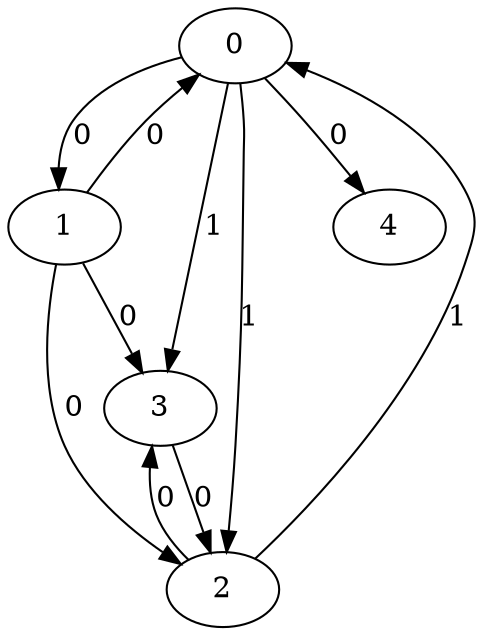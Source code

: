 // Source:2905 Canonical: -1 0 1 1 0 0 -1 0 0 -1 1 -1 -1 0 -1 -1 -1 0 -1 -1 -1 -1 -1 -1 -1
digraph HRA_from_2905_graph_000 {
  0 -> 1 [label="0"];
  0 -> 2 [label="1"];
  0 -> 3 [label="1"];
  1 -> 0 [label="0"];
  1 -> 2 [label="0"];
  1 -> 3 [label="0"];
  2 -> 0 [label="1"];
  2 -> 3 [label="0"];
  3 -> 2 [label="0"];
  0 -> 4 [label="0"];
}

// Source:2905 Canonical: -1 0 1 1 0 0 -1 0 0 -1 1 -1 -1 0 -1 -1 -1 0 -1 -1 0 -1 -1 -1 -1
digraph HRA_from_2905_graph_001 {
  0 -> 1 [label="0"];
  0 -> 2 [label="1"];
  0 -> 3 [label="1"];
  1 -> 0 [label="0"];
  1 -> 2 [label="0"];
  1 -> 3 [label="0"];
  2 -> 0 [label="1"];
  2 -> 3 [label="0"];
  3 -> 2 [label="0"];
  0 -> 4 [label="0"];
  4 -> 0 [label="0"];
}

// Source:2905 Canonical: -1 0 1 1 -1 0 -1 0 0 0 1 -1 -1 0 -1 -1 -1 0 -1 -1 -1 -1 -1 -1 -1
digraph HRA_from_2905_graph_002 {
  0 -> 1 [label="0"];
  0 -> 2 [label="1"];
  0 -> 3 [label="1"];
  1 -> 0 [label="0"];
  1 -> 2 [label="0"];
  1 -> 3 [label="0"];
  2 -> 0 [label="1"];
  2 -> 3 [label="0"];
  3 -> 2 [label="0"];
  1 -> 4 [label="0"];
}

// Source:2905 Canonical: -1 0 1 1 0 0 -1 0 0 0 1 -1 -1 0 -1 -1 -1 0 -1 -1 -1 -1 -1 -1 -1
digraph HRA_from_2905_graph_003 {
  0 -> 1 [label="0"];
  0 -> 2 [label="1"];
  0 -> 3 [label="1"];
  1 -> 0 [label="0"];
  1 -> 2 [label="0"];
  1 -> 3 [label="0"];
  2 -> 0 [label="1"];
  2 -> 3 [label="0"];
  3 -> 2 [label="0"];
  0 -> 4 [label="0"];
  1 -> 4 [label="0"];
}

// Source:2905 Canonical: -1 0 1 1 -1 0 -1 0 0 0 1 -1 -1 0 -1 -1 -1 0 -1 -1 0 -1 -1 -1 -1
digraph HRA_from_2905_graph_004 {
  0 -> 1 [label="0"];
  0 -> 2 [label="1"];
  0 -> 3 [label="1"];
  1 -> 0 [label="0"];
  1 -> 2 [label="0"];
  1 -> 3 [label="0"];
  2 -> 0 [label="1"];
  2 -> 3 [label="0"];
  3 -> 2 [label="0"];
  4 -> 0 [label="0"];
  1 -> 4 [label="0"];
}

// Source:2905 Canonical: -1 0 1 1 0 0 -1 0 0 0 1 -1 -1 0 -1 -1 -1 0 -1 -1 0 -1 -1 -1 -1
digraph HRA_from_2905_graph_005 {
  0 -> 1 [label="0"];
  0 -> 2 [label="1"];
  0 -> 3 [label="1"];
  1 -> 0 [label="0"];
  1 -> 2 [label="0"];
  1 -> 3 [label="0"];
  2 -> 0 [label="1"];
  2 -> 3 [label="0"];
  3 -> 2 [label="0"];
  0 -> 4 [label="0"];
  4 -> 0 [label="0"];
  1 -> 4 [label="0"];
}

// Source:2905 Canonical: -1 0 1 1 0 0 -1 0 0 -1 1 -1 -1 0 -1 -1 -1 0 -1 -1 -1 0 -1 -1 -1
digraph HRA_from_2905_graph_006 {
  0 -> 1 [label="0"];
  0 -> 2 [label="1"];
  0 -> 3 [label="1"];
  1 -> 0 [label="0"];
  1 -> 2 [label="0"];
  1 -> 3 [label="0"];
  2 -> 0 [label="1"];
  2 -> 3 [label="0"];
  3 -> 2 [label="0"];
  0 -> 4 [label="0"];
  4 -> 1 [label="0"];
}

// Source:2905 Canonical: -1 0 1 1 0 0 -1 0 0 -1 1 -1 -1 0 -1 -1 -1 0 -1 -1 0 0 -1 -1 -1
digraph HRA_from_2905_graph_007 {
  0 -> 1 [label="0"];
  0 -> 2 [label="1"];
  0 -> 3 [label="1"];
  1 -> 0 [label="0"];
  1 -> 2 [label="0"];
  1 -> 3 [label="0"];
  2 -> 0 [label="1"];
  2 -> 3 [label="0"];
  3 -> 2 [label="0"];
  0 -> 4 [label="0"];
  4 -> 0 [label="0"];
  4 -> 1 [label="0"];
}

// Source:2905 Canonical: -1 0 1 1 -1 0 -1 0 0 0 1 -1 -1 0 -1 -1 -1 0 -1 -1 -1 0 -1 -1 -1
digraph HRA_from_2905_graph_008 {
  0 -> 1 [label="0"];
  0 -> 2 [label="1"];
  0 -> 3 [label="1"];
  1 -> 0 [label="0"];
  1 -> 2 [label="0"];
  1 -> 3 [label="0"];
  2 -> 0 [label="1"];
  2 -> 3 [label="0"];
  3 -> 2 [label="0"];
  1 -> 4 [label="0"];
  4 -> 1 [label="0"];
}

// Source:2905 Canonical: -1 0 1 1 0 0 -1 0 0 0 1 -1 -1 0 -1 -1 -1 0 -1 -1 -1 0 -1 -1 -1
digraph HRA_from_2905_graph_009 {
  0 -> 1 [label="0"];
  0 -> 2 [label="1"];
  0 -> 3 [label="1"];
  1 -> 0 [label="0"];
  1 -> 2 [label="0"];
  1 -> 3 [label="0"];
  2 -> 0 [label="1"];
  2 -> 3 [label="0"];
  3 -> 2 [label="0"];
  0 -> 4 [label="0"];
  1 -> 4 [label="0"];
  4 -> 1 [label="0"];
}

// Source:2905 Canonical: -1 0 1 1 -1 0 -1 0 0 0 1 -1 -1 0 -1 -1 -1 0 -1 -1 0 0 -1 -1 -1
digraph HRA_from_2905_graph_010 {
  0 -> 1 [label="0"];
  0 -> 2 [label="1"];
  0 -> 3 [label="1"];
  1 -> 0 [label="0"];
  1 -> 2 [label="0"];
  1 -> 3 [label="0"];
  2 -> 0 [label="1"];
  2 -> 3 [label="0"];
  3 -> 2 [label="0"];
  4 -> 0 [label="0"];
  1 -> 4 [label="0"];
  4 -> 1 [label="0"];
}

// Source:2905 Canonical: -1 0 1 1 0 0 -1 0 0 0 1 -1 -1 0 -1 -1 -1 0 -1 -1 0 0 -1 -1 -1
digraph HRA_from_2905_graph_011 {
  0 -> 1 [label="0"];
  0 -> 2 [label="1"];
  0 -> 3 [label="1"];
  1 -> 0 [label="0"];
  1 -> 2 [label="0"];
  1 -> 3 [label="0"];
  2 -> 0 [label="1"];
  2 -> 3 [label="0"];
  3 -> 2 [label="0"];
  0 -> 4 [label="0"];
  4 -> 0 [label="0"];
  1 -> 4 [label="0"];
  4 -> 1 [label="0"];
}

// Source:2905 Canonical: -1 0 1 1 -1 0 -1 0 0 -1 1 -1 -1 0 0 -1 -1 0 -1 -1 -1 -1 -1 -1 -1
digraph HRA_from_2905_graph_012 {
  0 -> 1 [label="0"];
  0 -> 2 [label="1"];
  0 -> 3 [label="1"];
  1 -> 0 [label="0"];
  1 -> 2 [label="0"];
  1 -> 3 [label="0"];
  2 -> 0 [label="1"];
  2 -> 3 [label="0"];
  3 -> 2 [label="0"];
  2 -> 4 [label="0"];
}

// Source:2905 Canonical: -1 0 1 1 0 0 -1 0 0 -1 1 -1 -1 0 0 -1 -1 0 -1 -1 -1 -1 -1 -1 -1
digraph HRA_from_2905_graph_013 {
  0 -> 1 [label="0"];
  0 -> 2 [label="1"];
  0 -> 3 [label="1"];
  1 -> 0 [label="0"];
  1 -> 2 [label="0"];
  1 -> 3 [label="0"];
  2 -> 0 [label="1"];
  2 -> 3 [label="0"];
  3 -> 2 [label="0"];
  0 -> 4 [label="0"];
  2 -> 4 [label="0"];
}

// Source:2905 Canonical: -1 0 1 1 -1 0 -1 0 0 -1 1 -1 -1 0 0 -1 -1 0 -1 -1 0 -1 -1 -1 -1
digraph HRA_from_2905_graph_014 {
  0 -> 1 [label="0"];
  0 -> 2 [label="1"];
  0 -> 3 [label="1"];
  1 -> 0 [label="0"];
  1 -> 2 [label="0"];
  1 -> 3 [label="0"];
  2 -> 0 [label="1"];
  2 -> 3 [label="0"];
  3 -> 2 [label="0"];
  4 -> 0 [label="0"];
  2 -> 4 [label="0"];
}

// Source:2905 Canonical: -1 0 1 1 0 0 -1 0 0 -1 1 -1 -1 0 0 -1 -1 0 -1 -1 0 -1 -1 -1 -1
digraph HRA_from_2905_graph_015 {
  0 -> 1 [label="0"];
  0 -> 2 [label="1"];
  0 -> 3 [label="1"];
  1 -> 0 [label="0"];
  1 -> 2 [label="0"];
  1 -> 3 [label="0"];
  2 -> 0 [label="1"];
  2 -> 3 [label="0"];
  3 -> 2 [label="0"];
  0 -> 4 [label="0"];
  4 -> 0 [label="0"];
  2 -> 4 [label="0"];
}

// Source:2905 Canonical: -1 0 1 1 -1 0 -1 0 0 0 1 -1 -1 0 0 -1 -1 0 -1 -1 -1 -1 -1 -1 -1
digraph HRA_from_2905_graph_016 {
  0 -> 1 [label="0"];
  0 -> 2 [label="1"];
  0 -> 3 [label="1"];
  1 -> 0 [label="0"];
  1 -> 2 [label="0"];
  1 -> 3 [label="0"];
  2 -> 0 [label="1"];
  2 -> 3 [label="0"];
  3 -> 2 [label="0"];
  1 -> 4 [label="0"];
  2 -> 4 [label="0"];
}

// Source:2905 Canonical: -1 0 1 1 0 0 -1 0 0 0 1 -1 -1 0 0 -1 -1 0 -1 -1 -1 -1 -1 -1 -1
digraph HRA_from_2905_graph_017 {
  0 -> 1 [label="0"];
  0 -> 2 [label="1"];
  0 -> 3 [label="1"];
  1 -> 0 [label="0"];
  1 -> 2 [label="0"];
  1 -> 3 [label="0"];
  2 -> 0 [label="1"];
  2 -> 3 [label="0"];
  3 -> 2 [label="0"];
  0 -> 4 [label="0"];
  1 -> 4 [label="0"];
  2 -> 4 [label="0"];
}

// Source:2905 Canonical: -1 0 1 1 -1 0 -1 0 0 0 1 -1 -1 0 0 -1 -1 0 -1 -1 0 -1 -1 -1 -1
digraph HRA_from_2905_graph_018 {
  0 -> 1 [label="0"];
  0 -> 2 [label="1"];
  0 -> 3 [label="1"];
  1 -> 0 [label="0"];
  1 -> 2 [label="0"];
  1 -> 3 [label="0"];
  2 -> 0 [label="1"];
  2 -> 3 [label="0"];
  3 -> 2 [label="0"];
  4 -> 0 [label="0"];
  1 -> 4 [label="0"];
  2 -> 4 [label="0"];
}

// Source:2905 Canonical: -1 0 1 1 0 0 -1 0 0 0 1 -1 -1 0 0 -1 -1 0 -1 -1 0 -1 -1 -1 -1
digraph HRA_from_2905_graph_019 {
  0 -> 1 [label="0"];
  0 -> 2 [label="1"];
  0 -> 3 [label="1"];
  1 -> 0 [label="0"];
  1 -> 2 [label="0"];
  1 -> 3 [label="0"];
  2 -> 0 [label="1"];
  2 -> 3 [label="0"];
  3 -> 2 [label="0"];
  0 -> 4 [label="0"];
  4 -> 0 [label="0"];
  1 -> 4 [label="0"];
  2 -> 4 [label="0"];
}

// Source:2905 Canonical: -1 0 1 1 -1 0 -1 0 0 -1 1 -1 -1 0 0 -1 -1 0 -1 -1 -1 0 -1 -1 -1
digraph HRA_from_2905_graph_020 {
  0 -> 1 [label="0"];
  0 -> 2 [label="1"];
  0 -> 3 [label="1"];
  1 -> 0 [label="0"];
  1 -> 2 [label="0"];
  1 -> 3 [label="0"];
  2 -> 0 [label="1"];
  2 -> 3 [label="0"];
  3 -> 2 [label="0"];
  4 -> 1 [label="0"];
  2 -> 4 [label="0"];
}

// Source:2905 Canonical: -1 0 1 1 0 0 -1 0 0 -1 1 -1 -1 0 0 -1 -1 0 -1 -1 -1 0 -1 -1 -1
digraph HRA_from_2905_graph_021 {
  0 -> 1 [label="0"];
  0 -> 2 [label="1"];
  0 -> 3 [label="1"];
  1 -> 0 [label="0"];
  1 -> 2 [label="0"];
  1 -> 3 [label="0"];
  2 -> 0 [label="1"];
  2 -> 3 [label="0"];
  3 -> 2 [label="0"];
  0 -> 4 [label="0"];
  4 -> 1 [label="0"];
  2 -> 4 [label="0"];
}

// Source:2905 Canonical: -1 0 1 1 -1 0 -1 0 0 -1 1 -1 -1 0 0 -1 -1 0 -1 -1 0 0 -1 -1 -1
digraph HRA_from_2905_graph_022 {
  0 -> 1 [label="0"];
  0 -> 2 [label="1"];
  0 -> 3 [label="1"];
  1 -> 0 [label="0"];
  1 -> 2 [label="0"];
  1 -> 3 [label="0"];
  2 -> 0 [label="1"];
  2 -> 3 [label="0"];
  3 -> 2 [label="0"];
  4 -> 0 [label="0"];
  4 -> 1 [label="0"];
  2 -> 4 [label="0"];
}

// Source:2905 Canonical: -1 0 1 1 0 0 -1 0 0 -1 1 -1 -1 0 0 -1 -1 0 -1 -1 0 0 -1 -1 -1
digraph HRA_from_2905_graph_023 {
  0 -> 1 [label="0"];
  0 -> 2 [label="1"];
  0 -> 3 [label="1"];
  1 -> 0 [label="0"];
  1 -> 2 [label="0"];
  1 -> 3 [label="0"];
  2 -> 0 [label="1"];
  2 -> 3 [label="0"];
  3 -> 2 [label="0"];
  0 -> 4 [label="0"];
  4 -> 0 [label="0"];
  4 -> 1 [label="0"];
  2 -> 4 [label="0"];
}

// Source:2905 Canonical: -1 0 1 1 -1 0 -1 0 0 0 1 -1 -1 0 0 -1 -1 0 -1 -1 -1 0 -1 -1 -1
digraph HRA_from_2905_graph_024 {
  0 -> 1 [label="0"];
  0 -> 2 [label="1"];
  0 -> 3 [label="1"];
  1 -> 0 [label="0"];
  1 -> 2 [label="0"];
  1 -> 3 [label="0"];
  2 -> 0 [label="1"];
  2 -> 3 [label="0"];
  3 -> 2 [label="0"];
  1 -> 4 [label="0"];
  4 -> 1 [label="0"];
  2 -> 4 [label="0"];
}

// Source:2905 Canonical: -1 0 1 1 0 0 -1 0 0 0 1 -1 -1 0 0 -1 -1 0 -1 -1 -1 0 -1 -1 -1
digraph HRA_from_2905_graph_025 {
  0 -> 1 [label="0"];
  0 -> 2 [label="1"];
  0 -> 3 [label="1"];
  1 -> 0 [label="0"];
  1 -> 2 [label="0"];
  1 -> 3 [label="0"];
  2 -> 0 [label="1"];
  2 -> 3 [label="0"];
  3 -> 2 [label="0"];
  0 -> 4 [label="0"];
  1 -> 4 [label="0"];
  4 -> 1 [label="0"];
  2 -> 4 [label="0"];
}

// Source:2905 Canonical: -1 0 1 1 -1 0 -1 0 0 0 1 -1 -1 0 0 -1 -1 0 -1 -1 0 0 -1 -1 -1
digraph HRA_from_2905_graph_026 {
  0 -> 1 [label="0"];
  0 -> 2 [label="1"];
  0 -> 3 [label="1"];
  1 -> 0 [label="0"];
  1 -> 2 [label="0"];
  1 -> 3 [label="0"];
  2 -> 0 [label="1"];
  2 -> 3 [label="0"];
  3 -> 2 [label="0"];
  4 -> 0 [label="0"];
  1 -> 4 [label="0"];
  4 -> 1 [label="0"];
  2 -> 4 [label="0"];
}

// Source:2905 Canonical: -1 0 1 1 0 0 -1 0 0 0 1 -1 -1 0 0 -1 -1 0 -1 -1 0 0 -1 -1 -1
digraph HRA_from_2905_graph_027 {
  0 -> 1 [label="0"];
  0 -> 2 [label="1"];
  0 -> 3 [label="1"];
  1 -> 0 [label="0"];
  1 -> 2 [label="0"];
  1 -> 3 [label="0"];
  2 -> 0 [label="1"];
  2 -> 3 [label="0"];
  3 -> 2 [label="0"];
  0 -> 4 [label="0"];
  4 -> 0 [label="0"];
  1 -> 4 [label="0"];
  4 -> 1 [label="0"];
  2 -> 4 [label="0"];
}

// Source:2905 Canonical: -1 0 1 1 0 0 -1 0 0 -1 1 -1 -1 0 -1 -1 -1 0 -1 -1 -1 -1 0 -1 -1
digraph HRA_from_2905_graph_028 {
  0 -> 1 [label="0"];
  0 -> 2 [label="1"];
  0 -> 3 [label="1"];
  1 -> 0 [label="0"];
  1 -> 2 [label="0"];
  1 -> 3 [label="0"];
  2 -> 0 [label="1"];
  2 -> 3 [label="0"];
  3 -> 2 [label="0"];
  0 -> 4 [label="0"];
  4 -> 2 [label="0"];
}

// Source:2905 Canonical: -1 0 1 1 0 0 -1 0 0 -1 1 -1 -1 0 -1 -1 -1 0 -1 -1 0 -1 0 -1 -1
digraph HRA_from_2905_graph_029 {
  0 -> 1 [label="0"];
  0 -> 2 [label="1"];
  0 -> 3 [label="1"];
  1 -> 0 [label="0"];
  1 -> 2 [label="0"];
  1 -> 3 [label="0"];
  2 -> 0 [label="1"];
  2 -> 3 [label="0"];
  3 -> 2 [label="0"];
  0 -> 4 [label="0"];
  4 -> 0 [label="0"];
  4 -> 2 [label="0"];
}

// Source:2905 Canonical: -1 0 1 1 -1 0 -1 0 0 0 1 -1 -1 0 -1 -1 -1 0 -1 -1 -1 -1 0 -1 -1
digraph HRA_from_2905_graph_030 {
  0 -> 1 [label="0"];
  0 -> 2 [label="1"];
  0 -> 3 [label="1"];
  1 -> 0 [label="0"];
  1 -> 2 [label="0"];
  1 -> 3 [label="0"];
  2 -> 0 [label="1"];
  2 -> 3 [label="0"];
  3 -> 2 [label="0"];
  1 -> 4 [label="0"];
  4 -> 2 [label="0"];
}

// Source:2905 Canonical: -1 0 1 1 0 0 -1 0 0 0 1 -1 -1 0 -1 -1 -1 0 -1 -1 -1 -1 0 -1 -1
digraph HRA_from_2905_graph_031 {
  0 -> 1 [label="0"];
  0 -> 2 [label="1"];
  0 -> 3 [label="1"];
  1 -> 0 [label="0"];
  1 -> 2 [label="0"];
  1 -> 3 [label="0"];
  2 -> 0 [label="1"];
  2 -> 3 [label="0"];
  3 -> 2 [label="0"];
  0 -> 4 [label="0"];
  1 -> 4 [label="0"];
  4 -> 2 [label="0"];
}

// Source:2905 Canonical: -1 0 1 1 -1 0 -1 0 0 0 1 -1 -1 0 -1 -1 -1 0 -1 -1 0 -1 0 -1 -1
digraph HRA_from_2905_graph_032 {
  0 -> 1 [label="0"];
  0 -> 2 [label="1"];
  0 -> 3 [label="1"];
  1 -> 0 [label="0"];
  1 -> 2 [label="0"];
  1 -> 3 [label="0"];
  2 -> 0 [label="1"];
  2 -> 3 [label="0"];
  3 -> 2 [label="0"];
  4 -> 0 [label="0"];
  1 -> 4 [label="0"];
  4 -> 2 [label="0"];
}

// Source:2905 Canonical: -1 0 1 1 0 0 -1 0 0 0 1 -1 -1 0 -1 -1 -1 0 -1 -1 0 -1 0 -1 -1
digraph HRA_from_2905_graph_033 {
  0 -> 1 [label="0"];
  0 -> 2 [label="1"];
  0 -> 3 [label="1"];
  1 -> 0 [label="0"];
  1 -> 2 [label="0"];
  1 -> 3 [label="0"];
  2 -> 0 [label="1"];
  2 -> 3 [label="0"];
  3 -> 2 [label="0"];
  0 -> 4 [label="0"];
  4 -> 0 [label="0"];
  1 -> 4 [label="0"];
  4 -> 2 [label="0"];
}

// Source:2905 Canonical: -1 0 1 1 0 0 -1 0 0 -1 1 -1 -1 0 -1 -1 -1 0 -1 -1 -1 0 0 -1 -1
digraph HRA_from_2905_graph_034 {
  0 -> 1 [label="0"];
  0 -> 2 [label="1"];
  0 -> 3 [label="1"];
  1 -> 0 [label="0"];
  1 -> 2 [label="0"];
  1 -> 3 [label="0"];
  2 -> 0 [label="1"];
  2 -> 3 [label="0"];
  3 -> 2 [label="0"];
  0 -> 4 [label="0"];
  4 -> 1 [label="0"];
  4 -> 2 [label="0"];
}

// Source:2905 Canonical: -1 0 1 1 0 0 -1 0 0 -1 1 -1 -1 0 -1 -1 -1 0 -1 -1 0 0 0 -1 -1
digraph HRA_from_2905_graph_035 {
  0 -> 1 [label="0"];
  0 -> 2 [label="1"];
  0 -> 3 [label="1"];
  1 -> 0 [label="0"];
  1 -> 2 [label="0"];
  1 -> 3 [label="0"];
  2 -> 0 [label="1"];
  2 -> 3 [label="0"];
  3 -> 2 [label="0"];
  0 -> 4 [label="0"];
  4 -> 0 [label="0"];
  4 -> 1 [label="0"];
  4 -> 2 [label="0"];
}

// Source:2905 Canonical: -1 0 1 1 -1 0 -1 0 0 0 1 -1 -1 0 -1 -1 -1 0 -1 -1 -1 0 0 -1 -1
digraph HRA_from_2905_graph_036 {
  0 -> 1 [label="0"];
  0 -> 2 [label="1"];
  0 -> 3 [label="1"];
  1 -> 0 [label="0"];
  1 -> 2 [label="0"];
  1 -> 3 [label="0"];
  2 -> 0 [label="1"];
  2 -> 3 [label="0"];
  3 -> 2 [label="0"];
  1 -> 4 [label="0"];
  4 -> 1 [label="0"];
  4 -> 2 [label="0"];
}

// Source:2905 Canonical: -1 0 1 1 0 0 -1 0 0 0 1 -1 -1 0 -1 -1 -1 0 -1 -1 -1 0 0 -1 -1
digraph HRA_from_2905_graph_037 {
  0 -> 1 [label="0"];
  0 -> 2 [label="1"];
  0 -> 3 [label="1"];
  1 -> 0 [label="0"];
  1 -> 2 [label="0"];
  1 -> 3 [label="0"];
  2 -> 0 [label="1"];
  2 -> 3 [label="0"];
  3 -> 2 [label="0"];
  0 -> 4 [label="0"];
  1 -> 4 [label="0"];
  4 -> 1 [label="0"];
  4 -> 2 [label="0"];
}

// Source:2905 Canonical: -1 0 1 1 -1 0 -1 0 0 0 1 -1 -1 0 -1 -1 -1 0 -1 -1 0 0 0 -1 -1
digraph HRA_from_2905_graph_038 {
  0 -> 1 [label="0"];
  0 -> 2 [label="1"];
  0 -> 3 [label="1"];
  1 -> 0 [label="0"];
  1 -> 2 [label="0"];
  1 -> 3 [label="0"];
  2 -> 0 [label="1"];
  2 -> 3 [label="0"];
  3 -> 2 [label="0"];
  4 -> 0 [label="0"];
  1 -> 4 [label="0"];
  4 -> 1 [label="0"];
  4 -> 2 [label="0"];
}

// Source:2905 Canonical: -1 0 1 1 0 0 -1 0 0 0 1 -1 -1 0 -1 -1 -1 0 -1 -1 0 0 0 -1 -1
digraph HRA_from_2905_graph_039 {
  0 -> 1 [label="0"];
  0 -> 2 [label="1"];
  0 -> 3 [label="1"];
  1 -> 0 [label="0"];
  1 -> 2 [label="0"];
  1 -> 3 [label="0"];
  2 -> 0 [label="1"];
  2 -> 3 [label="0"];
  3 -> 2 [label="0"];
  0 -> 4 [label="0"];
  4 -> 0 [label="0"];
  1 -> 4 [label="0"];
  4 -> 1 [label="0"];
  4 -> 2 [label="0"];
}

// Source:2905 Canonical: -1 0 1 1 -1 0 -1 0 0 -1 1 -1 -1 0 0 -1 -1 0 -1 -1 -1 -1 0 -1 -1
digraph HRA_from_2905_graph_040 {
  0 -> 1 [label="0"];
  0 -> 2 [label="1"];
  0 -> 3 [label="1"];
  1 -> 0 [label="0"];
  1 -> 2 [label="0"];
  1 -> 3 [label="0"];
  2 -> 0 [label="1"];
  2 -> 3 [label="0"];
  3 -> 2 [label="0"];
  2 -> 4 [label="0"];
  4 -> 2 [label="0"];
}

// Source:2905 Canonical: -1 0 1 1 0 0 -1 0 0 -1 1 -1 -1 0 0 -1 -1 0 -1 -1 -1 -1 0 -1 -1
digraph HRA_from_2905_graph_041 {
  0 -> 1 [label="0"];
  0 -> 2 [label="1"];
  0 -> 3 [label="1"];
  1 -> 0 [label="0"];
  1 -> 2 [label="0"];
  1 -> 3 [label="0"];
  2 -> 0 [label="1"];
  2 -> 3 [label="0"];
  3 -> 2 [label="0"];
  0 -> 4 [label="0"];
  2 -> 4 [label="0"];
  4 -> 2 [label="0"];
}

// Source:2905 Canonical: -1 0 1 1 -1 0 -1 0 0 -1 1 -1 -1 0 0 -1 -1 0 -1 -1 0 -1 0 -1 -1
digraph HRA_from_2905_graph_042 {
  0 -> 1 [label="0"];
  0 -> 2 [label="1"];
  0 -> 3 [label="1"];
  1 -> 0 [label="0"];
  1 -> 2 [label="0"];
  1 -> 3 [label="0"];
  2 -> 0 [label="1"];
  2 -> 3 [label="0"];
  3 -> 2 [label="0"];
  4 -> 0 [label="0"];
  2 -> 4 [label="0"];
  4 -> 2 [label="0"];
}

// Source:2905 Canonical: -1 0 1 1 0 0 -1 0 0 -1 1 -1 -1 0 0 -1 -1 0 -1 -1 0 -1 0 -1 -1
digraph HRA_from_2905_graph_043 {
  0 -> 1 [label="0"];
  0 -> 2 [label="1"];
  0 -> 3 [label="1"];
  1 -> 0 [label="0"];
  1 -> 2 [label="0"];
  1 -> 3 [label="0"];
  2 -> 0 [label="1"];
  2 -> 3 [label="0"];
  3 -> 2 [label="0"];
  0 -> 4 [label="0"];
  4 -> 0 [label="0"];
  2 -> 4 [label="0"];
  4 -> 2 [label="0"];
}

// Source:2905 Canonical: -1 0 1 1 -1 0 -1 0 0 0 1 -1 -1 0 0 -1 -1 0 -1 -1 -1 -1 0 -1 -1
digraph HRA_from_2905_graph_044 {
  0 -> 1 [label="0"];
  0 -> 2 [label="1"];
  0 -> 3 [label="1"];
  1 -> 0 [label="0"];
  1 -> 2 [label="0"];
  1 -> 3 [label="0"];
  2 -> 0 [label="1"];
  2 -> 3 [label="0"];
  3 -> 2 [label="0"];
  1 -> 4 [label="0"];
  2 -> 4 [label="0"];
  4 -> 2 [label="0"];
}

// Source:2905 Canonical: -1 0 1 1 0 0 -1 0 0 0 1 -1 -1 0 0 -1 -1 0 -1 -1 -1 -1 0 -1 -1
digraph HRA_from_2905_graph_045 {
  0 -> 1 [label="0"];
  0 -> 2 [label="1"];
  0 -> 3 [label="1"];
  1 -> 0 [label="0"];
  1 -> 2 [label="0"];
  1 -> 3 [label="0"];
  2 -> 0 [label="1"];
  2 -> 3 [label="0"];
  3 -> 2 [label="0"];
  0 -> 4 [label="0"];
  1 -> 4 [label="0"];
  2 -> 4 [label="0"];
  4 -> 2 [label="0"];
}

// Source:2905 Canonical: -1 0 1 1 -1 0 -1 0 0 0 1 -1 -1 0 0 -1 -1 0 -1 -1 0 -1 0 -1 -1
digraph HRA_from_2905_graph_046 {
  0 -> 1 [label="0"];
  0 -> 2 [label="1"];
  0 -> 3 [label="1"];
  1 -> 0 [label="0"];
  1 -> 2 [label="0"];
  1 -> 3 [label="0"];
  2 -> 0 [label="1"];
  2 -> 3 [label="0"];
  3 -> 2 [label="0"];
  4 -> 0 [label="0"];
  1 -> 4 [label="0"];
  2 -> 4 [label="0"];
  4 -> 2 [label="0"];
}

// Source:2905 Canonical: -1 0 1 1 0 0 -1 0 0 0 1 -1 -1 0 0 -1 -1 0 -1 -1 0 -1 0 -1 -1
digraph HRA_from_2905_graph_047 {
  0 -> 1 [label="0"];
  0 -> 2 [label="1"];
  0 -> 3 [label="1"];
  1 -> 0 [label="0"];
  1 -> 2 [label="0"];
  1 -> 3 [label="0"];
  2 -> 0 [label="1"];
  2 -> 3 [label="0"];
  3 -> 2 [label="0"];
  0 -> 4 [label="0"];
  4 -> 0 [label="0"];
  1 -> 4 [label="0"];
  2 -> 4 [label="0"];
  4 -> 2 [label="0"];
}

// Source:2905 Canonical: -1 0 1 1 -1 0 -1 0 0 -1 1 -1 -1 0 0 -1 -1 0 -1 -1 -1 0 0 -1 -1
digraph HRA_from_2905_graph_048 {
  0 -> 1 [label="0"];
  0 -> 2 [label="1"];
  0 -> 3 [label="1"];
  1 -> 0 [label="0"];
  1 -> 2 [label="0"];
  1 -> 3 [label="0"];
  2 -> 0 [label="1"];
  2 -> 3 [label="0"];
  3 -> 2 [label="0"];
  4 -> 1 [label="0"];
  2 -> 4 [label="0"];
  4 -> 2 [label="0"];
}

// Source:2905 Canonical: -1 0 1 1 0 0 -1 0 0 -1 1 -1 -1 0 0 -1 -1 0 -1 -1 -1 0 0 -1 -1
digraph HRA_from_2905_graph_049 {
  0 -> 1 [label="0"];
  0 -> 2 [label="1"];
  0 -> 3 [label="1"];
  1 -> 0 [label="0"];
  1 -> 2 [label="0"];
  1 -> 3 [label="0"];
  2 -> 0 [label="1"];
  2 -> 3 [label="0"];
  3 -> 2 [label="0"];
  0 -> 4 [label="0"];
  4 -> 1 [label="0"];
  2 -> 4 [label="0"];
  4 -> 2 [label="0"];
}

// Source:2905 Canonical: -1 0 1 1 -1 0 -1 0 0 -1 1 -1 -1 0 0 -1 -1 0 -1 -1 0 0 0 -1 -1
digraph HRA_from_2905_graph_050 {
  0 -> 1 [label="0"];
  0 -> 2 [label="1"];
  0 -> 3 [label="1"];
  1 -> 0 [label="0"];
  1 -> 2 [label="0"];
  1 -> 3 [label="0"];
  2 -> 0 [label="1"];
  2 -> 3 [label="0"];
  3 -> 2 [label="0"];
  4 -> 0 [label="0"];
  4 -> 1 [label="0"];
  2 -> 4 [label="0"];
  4 -> 2 [label="0"];
}

// Source:2905 Canonical: -1 0 1 1 0 0 -1 0 0 -1 1 -1 -1 0 0 -1 -1 0 -1 -1 0 0 0 -1 -1
digraph HRA_from_2905_graph_051 {
  0 -> 1 [label="0"];
  0 -> 2 [label="1"];
  0 -> 3 [label="1"];
  1 -> 0 [label="0"];
  1 -> 2 [label="0"];
  1 -> 3 [label="0"];
  2 -> 0 [label="1"];
  2 -> 3 [label="0"];
  3 -> 2 [label="0"];
  0 -> 4 [label="0"];
  4 -> 0 [label="0"];
  4 -> 1 [label="0"];
  2 -> 4 [label="0"];
  4 -> 2 [label="0"];
}

// Source:2905 Canonical: -1 0 1 1 -1 0 -1 0 0 0 1 -1 -1 0 0 -1 -1 0 -1 -1 -1 0 0 -1 -1
digraph HRA_from_2905_graph_052 {
  0 -> 1 [label="0"];
  0 -> 2 [label="1"];
  0 -> 3 [label="1"];
  1 -> 0 [label="0"];
  1 -> 2 [label="0"];
  1 -> 3 [label="0"];
  2 -> 0 [label="1"];
  2 -> 3 [label="0"];
  3 -> 2 [label="0"];
  1 -> 4 [label="0"];
  4 -> 1 [label="0"];
  2 -> 4 [label="0"];
  4 -> 2 [label="0"];
}

// Source:2905 Canonical: -1 0 1 1 0 0 -1 0 0 0 1 -1 -1 0 0 -1 -1 0 -1 -1 -1 0 0 -1 -1
digraph HRA_from_2905_graph_053 {
  0 -> 1 [label="0"];
  0 -> 2 [label="1"];
  0 -> 3 [label="1"];
  1 -> 0 [label="0"];
  1 -> 2 [label="0"];
  1 -> 3 [label="0"];
  2 -> 0 [label="1"];
  2 -> 3 [label="0"];
  3 -> 2 [label="0"];
  0 -> 4 [label="0"];
  1 -> 4 [label="0"];
  4 -> 1 [label="0"];
  2 -> 4 [label="0"];
  4 -> 2 [label="0"];
}

// Source:2905 Canonical: -1 0 1 1 -1 0 -1 0 0 0 1 -1 -1 0 0 -1 -1 0 -1 -1 0 0 0 -1 -1
digraph HRA_from_2905_graph_054 {
  0 -> 1 [label="0"];
  0 -> 2 [label="1"];
  0 -> 3 [label="1"];
  1 -> 0 [label="0"];
  1 -> 2 [label="0"];
  1 -> 3 [label="0"];
  2 -> 0 [label="1"];
  2 -> 3 [label="0"];
  3 -> 2 [label="0"];
  4 -> 0 [label="0"];
  1 -> 4 [label="0"];
  4 -> 1 [label="0"];
  2 -> 4 [label="0"];
  4 -> 2 [label="0"];
}

// Source:2905 Canonical: -1 0 1 1 0 0 -1 0 0 0 1 -1 -1 0 0 -1 -1 0 -1 -1 0 0 0 -1 -1
digraph HRA_from_2905_graph_055 {
  0 -> 1 [label="0"];
  0 -> 2 [label="1"];
  0 -> 3 [label="1"];
  1 -> 0 [label="0"];
  1 -> 2 [label="0"];
  1 -> 3 [label="0"];
  2 -> 0 [label="1"];
  2 -> 3 [label="0"];
  3 -> 2 [label="0"];
  0 -> 4 [label="0"];
  4 -> 0 [label="0"];
  1 -> 4 [label="0"];
  4 -> 1 [label="0"];
  2 -> 4 [label="0"];
  4 -> 2 [label="0"];
}

// Source:2905 Canonical: -1 0 1 1 -1 0 -1 0 0 -1 1 -1 -1 0 -1 -1 -1 0 -1 0 -1 -1 -1 -1 -1
digraph HRA_from_2905_graph_056 {
  0 -> 1 [label="0"];
  0 -> 2 [label="1"];
  0 -> 3 [label="1"];
  1 -> 0 [label="0"];
  1 -> 2 [label="0"];
  1 -> 3 [label="0"];
  2 -> 0 [label="1"];
  2 -> 3 [label="0"];
  3 -> 2 [label="0"];
  3 -> 4 [label="0"];
}

// Source:2905 Canonical: -1 0 1 1 0 0 -1 0 0 -1 1 -1 -1 0 -1 -1 -1 0 -1 0 -1 -1 -1 -1 -1
digraph HRA_from_2905_graph_057 {
  0 -> 1 [label="0"];
  0 -> 2 [label="1"];
  0 -> 3 [label="1"];
  1 -> 0 [label="0"];
  1 -> 2 [label="0"];
  1 -> 3 [label="0"];
  2 -> 0 [label="1"];
  2 -> 3 [label="0"];
  3 -> 2 [label="0"];
  0 -> 4 [label="0"];
  3 -> 4 [label="0"];
}

// Source:2905 Canonical: -1 0 1 1 -1 0 -1 0 0 -1 1 -1 -1 0 -1 -1 -1 0 -1 0 0 -1 -1 -1 -1
digraph HRA_from_2905_graph_058 {
  0 -> 1 [label="0"];
  0 -> 2 [label="1"];
  0 -> 3 [label="1"];
  1 -> 0 [label="0"];
  1 -> 2 [label="0"];
  1 -> 3 [label="0"];
  2 -> 0 [label="1"];
  2 -> 3 [label="0"];
  3 -> 2 [label="0"];
  4 -> 0 [label="0"];
  3 -> 4 [label="0"];
}

// Source:2905 Canonical: -1 0 1 1 0 0 -1 0 0 -1 1 -1 -1 0 -1 -1 -1 0 -1 0 0 -1 -1 -1 -1
digraph HRA_from_2905_graph_059 {
  0 -> 1 [label="0"];
  0 -> 2 [label="1"];
  0 -> 3 [label="1"];
  1 -> 0 [label="0"];
  1 -> 2 [label="0"];
  1 -> 3 [label="0"];
  2 -> 0 [label="1"];
  2 -> 3 [label="0"];
  3 -> 2 [label="0"];
  0 -> 4 [label="0"];
  4 -> 0 [label="0"];
  3 -> 4 [label="0"];
}

// Source:2905 Canonical: -1 0 1 1 -1 0 -1 0 0 0 1 -1 -1 0 -1 -1 -1 0 -1 0 -1 -1 -1 -1 -1
digraph HRA_from_2905_graph_060 {
  0 -> 1 [label="0"];
  0 -> 2 [label="1"];
  0 -> 3 [label="1"];
  1 -> 0 [label="0"];
  1 -> 2 [label="0"];
  1 -> 3 [label="0"];
  2 -> 0 [label="1"];
  2 -> 3 [label="0"];
  3 -> 2 [label="0"];
  1 -> 4 [label="0"];
  3 -> 4 [label="0"];
}

// Source:2905 Canonical: -1 0 1 1 0 0 -1 0 0 0 1 -1 -1 0 -1 -1 -1 0 -1 0 -1 -1 -1 -1 -1
digraph HRA_from_2905_graph_061 {
  0 -> 1 [label="0"];
  0 -> 2 [label="1"];
  0 -> 3 [label="1"];
  1 -> 0 [label="0"];
  1 -> 2 [label="0"];
  1 -> 3 [label="0"];
  2 -> 0 [label="1"];
  2 -> 3 [label="0"];
  3 -> 2 [label="0"];
  0 -> 4 [label="0"];
  1 -> 4 [label="0"];
  3 -> 4 [label="0"];
}

// Source:2905 Canonical: -1 0 1 1 -1 0 -1 0 0 0 1 -1 -1 0 -1 -1 -1 0 -1 0 0 -1 -1 -1 -1
digraph HRA_from_2905_graph_062 {
  0 -> 1 [label="0"];
  0 -> 2 [label="1"];
  0 -> 3 [label="1"];
  1 -> 0 [label="0"];
  1 -> 2 [label="0"];
  1 -> 3 [label="0"];
  2 -> 0 [label="1"];
  2 -> 3 [label="0"];
  3 -> 2 [label="0"];
  4 -> 0 [label="0"];
  1 -> 4 [label="0"];
  3 -> 4 [label="0"];
}

// Source:2905 Canonical: -1 0 1 1 0 0 -1 0 0 0 1 -1 -1 0 -1 -1 -1 0 -1 0 0 -1 -1 -1 -1
digraph HRA_from_2905_graph_063 {
  0 -> 1 [label="0"];
  0 -> 2 [label="1"];
  0 -> 3 [label="1"];
  1 -> 0 [label="0"];
  1 -> 2 [label="0"];
  1 -> 3 [label="0"];
  2 -> 0 [label="1"];
  2 -> 3 [label="0"];
  3 -> 2 [label="0"];
  0 -> 4 [label="0"];
  4 -> 0 [label="0"];
  1 -> 4 [label="0"];
  3 -> 4 [label="0"];
}

// Source:2905 Canonical: -1 0 1 1 -1 0 -1 0 0 -1 1 -1 -1 0 -1 -1 -1 0 -1 0 -1 0 -1 -1 -1
digraph HRA_from_2905_graph_064 {
  0 -> 1 [label="0"];
  0 -> 2 [label="1"];
  0 -> 3 [label="1"];
  1 -> 0 [label="0"];
  1 -> 2 [label="0"];
  1 -> 3 [label="0"];
  2 -> 0 [label="1"];
  2 -> 3 [label="0"];
  3 -> 2 [label="0"];
  4 -> 1 [label="0"];
  3 -> 4 [label="0"];
}

// Source:2905 Canonical: -1 0 1 1 0 0 -1 0 0 -1 1 -1 -1 0 -1 -1 -1 0 -1 0 -1 0 -1 -1 -1
digraph HRA_from_2905_graph_065 {
  0 -> 1 [label="0"];
  0 -> 2 [label="1"];
  0 -> 3 [label="1"];
  1 -> 0 [label="0"];
  1 -> 2 [label="0"];
  1 -> 3 [label="0"];
  2 -> 0 [label="1"];
  2 -> 3 [label="0"];
  3 -> 2 [label="0"];
  0 -> 4 [label="0"];
  4 -> 1 [label="0"];
  3 -> 4 [label="0"];
}

// Source:2905 Canonical: -1 0 1 1 -1 0 -1 0 0 -1 1 -1 -1 0 -1 -1 -1 0 -1 0 0 0 -1 -1 -1
digraph HRA_from_2905_graph_066 {
  0 -> 1 [label="0"];
  0 -> 2 [label="1"];
  0 -> 3 [label="1"];
  1 -> 0 [label="0"];
  1 -> 2 [label="0"];
  1 -> 3 [label="0"];
  2 -> 0 [label="1"];
  2 -> 3 [label="0"];
  3 -> 2 [label="0"];
  4 -> 0 [label="0"];
  4 -> 1 [label="0"];
  3 -> 4 [label="0"];
}

// Source:2905 Canonical: -1 0 1 1 0 0 -1 0 0 -1 1 -1 -1 0 -1 -1 -1 0 -1 0 0 0 -1 -1 -1
digraph HRA_from_2905_graph_067 {
  0 -> 1 [label="0"];
  0 -> 2 [label="1"];
  0 -> 3 [label="1"];
  1 -> 0 [label="0"];
  1 -> 2 [label="0"];
  1 -> 3 [label="0"];
  2 -> 0 [label="1"];
  2 -> 3 [label="0"];
  3 -> 2 [label="0"];
  0 -> 4 [label="0"];
  4 -> 0 [label="0"];
  4 -> 1 [label="0"];
  3 -> 4 [label="0"];
}

// Source:2905 Canonical: -1 0 1 1 -1 0 -1 0 0 0 1 -1 -1 0 -1 -1 -1 0 -1 0 -1 0 -1 -1 -1
digraph HRA_from_2905_graph_068 {
  0 -> 1 [label="0"];
  0 -> 2 [label="1"];
  0 -> 3 [label="1"];
  1 -> 0 [label="0"];
  1 -> 2 [label="0"];
  1 -> 3 [label="0"];
  2 -> 0 [label="1"];
  2 -> 3 [label="0"];
  3 -> 2 [label="0"];
  1 -> 4 [label="0"];
  4 -> 1 [label="0"];
  3 -> 4 [label="0"];
}

// Source:2905 Canonical: -1 0 1 1 0 0 -1 0 0 0 1 -1 -1 0 -1 -1 -1 0 -1 0 -1 0 -1 -1 -1
digraph HRA_from_2905_graph_069 {
  0 -> 1 [label="0"];
  0 -> 2 [label="1"];
  0 -> 3 [label="1"];
  1 -> 0 [label="0"];
  1 -> 2 [label="0"];
  1 -> 3 [label="0"];
  2 -> 0 [label="1"];
  2 -> 3 [label="0"];
  3 -> 2 [label="0"];
  0 -> 4 [label="0"];
  1 -> 4 [label="0"];
  4 -> 1 [label="0"];
  3 -> 4 [label="0"];
}

// Source:2905 Canonical: -1 0 1 1 -1 0 -1 0 0 0 1 -1 -1 0 -1 -1 -1 0 -1 0 0 0 -1 -1 -1
digraph HRA_from_2905_graph_070 {
  0 -> 1 [label="0"];
  0 -> 2 [label="1"];
  0 -> 3 [label="1"];
  1 -> 0 [label="0"];
  1 -> 2 [label="0"];
  1 -> 3 [label="0"];
  2 -> 0 [label="1"];
  2 -> 3 [label="0"];
  3 -> 2 [label="0"];
  4 -> 0 [label="0"];
  1 -> 4 [label="0"];
  4 -> 1 [label="0"];
  3 -> 4 [label="0"];
}

// Source:2905 Canonical: -1 0 1 1 0 0 -1 0 0 0 1 -1 -1 0 -1 -1 -1 0 -1 0 0 0 -1 -1 -1
digraph HRA_from_2905_graph_071 {
  0 -> 1 [label="0"];
  0 -> 2 [label="1"];
  0 -> 3 [label="1"];
  1 -> 0 [label="0"];
  1 -> 2 [label="0"];
  1 -> 3 [label="0"];
  2 -> 0 [label="1"];
  2 -> 3 [label="0"];
  3 -> 2 [label="0"];
  0 -> 4 [label="0"];
  4 -> 0 [label="0"];
  1 -> 4 [label="0"];
  4 -> 1 [label="0"];
  3 -> 4 [label="0"];
}

// Source:2905 Canonical: -1 0 1 1 -1 0 -1 0 0 -1 1 -1 -1 0 0 -1 -1 0 -1 0 -1 -1 -1 -1 -1
digraph HRA_from_2905_graph_072 {
  0 -> 1 [label="0"];
  0 -> 2 [label="1"];
  0 -> 3 [label="1"];
  1 -> 0 [label="0"];
  1 -> 2 [label="0"];
  1 -> 3 [label="0"];
  2 -> 0 [label="1"];
  2 -> 3 [label="0"];
  3 -> 2 [label="0"];
  2 -> 4 [label="0"];
  3 -> 4 [label="0"];
}

// Source:2905 Canonical: -1 0 1 1 0 0 -1 0 0 -1 1 -1 -1 0 0 -1 -1 0 -1 0 -1 -1 -1 -1 -1
digraph HRA_from_2905_graph_073 {
  0 -> 1 [label="0"];
  0 -> 2 [label="1"];
  0 -> 3 [label="1"];
  1 -> 0 [label="0"];
  1 -> 2 [label="0"];
  1 -> 3 [label="0"];
  2 -> 0 [label="1"];
  2 -> 3 [label="0"];
  3 -> 2 [label="0"];
  0 -> 4 [label="0"];
  2 -> 4 [label="0"];
  3 -> 4 [label="0"];
}

// Source:2905 Canonical: -1 0 1 1 -1 0 -1 0 0 -1 1 -1 -1 0 0 -1 -1 0 -1 0 0 -1 -1 -1 -1
digraph HRA_from_2905_graph_074 {
  0 -> 1 [label="0"];
  0 -> 2 [label="1"];
  0 -> 3 [label="1"];
  1 -> 0 [label="0"];
  1 -> 2 [label="0"];
  1 -> 3 [label="0"];
  2 -> 0 [label="1"];
  2 -> 3 [label="0"];
  3 -> 2 [label="0"];
  4 -> 0 [label="0"];
  2 -> 4 [label="0"];
  3 -> 4 [label="0"];
}

// Source:2905 Canonical: -1 0 1 1 0 0 -1 0 0 -1 1 -1 -1 0 0 -1 -1 0 -1 0 0 -1 -1 -1 -1
digraph HRA_from_2905_graph_075 {
  0 -> 1 [label="0"];
  0 -> 2 [label="1"];
  0 -> 3 [label="1"];
  1 -> 0 [label="0"];
  1 -> 2 [label="0"];
  1 -> 3 [label="0"];
  2 -> 0 [label="1"];
  2 -> 3 [label="0"];
  3 -> 2 [label="0"];
  0 -> 4 [label="0"];
  4 -> 0 [label="0"];
  2 -> 4 [label="0"];
  3 -> 4 [label="0"];
}

// Source:2905 Canonical: -1 0 1 1 -1 0 -1 0 0 0 1 -1 -1 0 0 -1 -1 0 -1 0 -1 -1 -1 -1 -1
digraph HRA_from_2905_graph_076 {
  0 -> 1 [label="0"];
  0 -> 2 [label="1"];
  0 -> 3 [label="1"];
  1 -> 0 [label="0"];
  1 -> 2 [label="0"];
  1 -> 3 [label="0"];
  2 -> 0 [label="1"];
  2 -> 3 [label="0"];
  3 -> 2 [label="0"];
  1 -> 4 [label="0"];
  2 -> 4 [label="0"];
  3 -> 4 [label="0"];
}

// Source:2905 Canonical: -1 0 1 1 0 0 -1 0 0 0 1 -1 -1 0 0 -1 -1 0 -1 0 -1 -1 -1 -1 -1
digraph HRA_from_2905_graph_077 {
  0 -> 1 [label="0"];
  0 -> 2 [label="1"];
  0 -> 3 [label="1"];
  1 -> 0 [label="0"];
  1 -> 2 [label="0"];
  1 -> 3 [label="0"];
  2 -> 0 [label="1"];
  2 -> 3 [label="0"];
  3 -> 2 [label="0"];
  0 -> 4 [label="0"];
  1 -> 4 [label="0"];
  2 -> 4 [label="0"];
  3 -> 4 [label="0"];
}

// Source:2905 Canonical: -1 0 1 1 -1 0 -1 0 0 0 1 -1 -1 0 0 -1 -1 0 -1 0 0 -1 -1 -1 -1
digraph HRA_from_2905_graph_078 {
  0 -> 1 [label="0"];
  0 -> 2 [label="1"];
  0 -> 3 [label="1"];
  1 -> 0 [label="0"];
  1 -> 2 [label="0"];
  1 -> 3 [label="0"];
  2 -> 0 [label="1"];
  2 -> 3 [label="0"];
  3 -> 2 [label="0"];
  4 -> 0 [label="0"];
  1 -> 4 [label="0"];
  2 -> 4 [label="0"];
  3 -> 4 [label="0"];
}

// Source:2905 Canonical: -1 0 1 1 0 0 -1 0 0 0 1 -1 -1 0 0 -1 -1 0 -1 0 0 -1 -1 -1 -1
digraph HRA_from_2905_graph_079 {
  0 -> 1 [label="0"];
  0 -> 2 [label="1"];
  0 -> 3 [label="1"];
  1 -> 0 [label="0"];
  1 -> 2 [label="0"];
  1 -> 3 [label="0"];
  2 -> 0 [label="1"];
  2 -> 3 [label="0"];
  3 -> 2 [label="0"];
  0 -> 4 [label="0"];
  4 -> 0 [label="0"];
  1 -> 4 [label="0"];
  2 -> 4 [label="0"];
  3 -> 4 [label="0"];
}

// Source:2905 Canonical: -1 0 1 1 -1 0 -1 0 0 -1 1 -1 -1 0 0 -1 -1 0 -1 0 -1 0 -1 -1 -1
digraph HRA_from_2905_graph_080 {
  0 -> 1 [label="0"];
  0 -> 2 [label="1"];
  0 -> 3 [label="1"];
  1 -> 0 [label="0"];
  1 -> 2 [label="0"];
  1 -> 3 [label="0"];
  2 -> 0 [label="1"];
  2 -> 3 [label="0"];
  3 -> 2 [label="0"];
  4 -> 1 [label="0"];
  2 -> 4 [label="0"];
  3 -> 4 [label="0"];
}

// Source:2905 Canonical: -1 0 1 1 0 0 -1 0 0 -1 1 -1 -1 0 0 -1 -1 0 -1 0 -1 0 -1 -1 -1
digraph HRA_from_2905_graph_081 {
  0 -> 1 [label="0"];
  0 -> 2 [label="1"];
  0 -> 3 [label="1"];
  1 -> 0 [label="0"];
  1 -> 2 [label="0"];
  1 -> 3 [label="0"];
  2 -> 0 [label="1"];
  2 -> 3 [label="0"];
  3 -> 2 [label="0"];
  0 -> 4 [label="0"];
  4 -> 1 [label="0"];
  2 -> 4 [label="0"];
  3 -> 4 [label="0"];
}

// Source:2905 Canonical: -1 0 1 1 -1 0 -1 0 0 -1 1 -1 -1 0 0 -1 -1 0 -1 0 0 0 -1 -1 -1
digraph HRA_from_2905_graph_082 {
  0 -> 1 [label="0"];
  0 -> 2 [label="1"];
  0 -> 3 [label="1"];
  1 -> 0 [label="0"];
  1 -> 2 [label="0"];
  1 -> 3 [label="0"];
  2 -> 0 [label="1"];
  2 -> 3 [label="0"];
  3 -> 2 [label="0"];
  4 -> 0 [label="0"];
  4 -> 1 [label="0"];
  2 -> 4 [label="0"];
  3 -> 4 [label="0"];
}

// Source:2905 Canonical: -1 0 1 1 0 0 -1 0 0 -1 1 -1 -1 0 0 -1 -1 0 -1 0 0 0 -1 -1 -1
digraph HRA_from_2905_graph_083 {
  0 -> 1 [label="0"];
  0 -> 2 [label="1"];
  0 -> 3 [label="1"];
  1 -> 0 [label="0"];
  1 -> 2 [label="0"];
  1 -> 3 [label="0"];
  2 -> 0 [label="1"];
  2 -> 3 [label="0"];
  3 -> 2 [label="0"];
  0 -> 4 [label="0"];
  4 -> 0 [label="0"];
  4 -> 1 [label="0"];
  2 -> 4 [label="0"];
  3 -> 4 [label="0"];
}

// Source:2905 Canonical: -1 0 1 1 -1 0 -1 0 0 0 1 -1 -1 0 0 -1 -1 0 -1 0 -1 0 -1 -1 -1
digraph HRA_from_2905_graph_084 {
  0 -> 1 [label="0"];
  0 -> 2 [label="1"];
  0 -> 3 [label="1"];
  1 -> 0 [label="0"];
  1 -> 2 [label="0"];
  1 -> 3 [label="0"];
  2 -> 0 [label="1"];
  2 -> 3 [label="0"];
  3 -> 2 [label="0"];
  1 -> 4 [label="0"];
  4 -> 1 [label="0"];
  2 -> 4 [label="0"];
  3 -> 4 [label="0"];
}

// Source:2905 Canonical: -1 0 1 1 0 0 -1 0 0 0 1 -1 -1 0 0 -1 -1 0 -1 0 -1 0 -1 -1 -1
digraph HRA_from_2905_graph_085 {
  0 -> 1 [label="0"];
  0 -> 2 [label="1"];
  0 -> 3 [label="1"];
  1 -> 0 [label="0"];
  1 -> 2 [label="0"];
  1 -> 3 [label="0"];
  2 -> 0 [label="1"];
  2 -> 3 [label="0"];
  3 -> 2 [label="0"];
  0 -> 4 [label="0"];
  1 -> 4 [label="0"];
  4 -> 1 [label="0"];
  2 -> 4 [label="0"];
  3 -> 4 [label="0"];
}

// Source:2905 Canonical: -1 0 1 1 -1 0 -1 0 0 0 1 -1 -1 0 0 -1 -1 0 -1 0 0 0 -1 -1 -1
digraph HRA_from_2905_graph_086 {
  0 -> 1 [label="0"];
  0 -> 2 [label="1"];
  0 -> 3 [label="1"];
  1 -> 0 [label="0"];
  1 -> 2 [label="0"];
  1 -> 3 [label="0"];
  2 -> 0 [label="1"];
  2 -> 3 [label="0"];
  3 -> 2 [label="0"];
  4 -> 0 [label="0"];
  1 -> 4 [label="0"];
  4 -> 1 [label="0"];
  2 -> 4 [label="0"];
  3 -> 4 [label="0"];
}

// Source:2905 Canonical: -1 0 1 1 0 0 -1 0 0 0 1 -1 -1 0 0 -1 -1 0 -1 0 0 0 -1 -1 -1
digraph HRA_from_2905_graph_087 {
  0 -> 1 [label="0"];
  0 -> 2 [label="1"];
  0 -> 3 [label="1"];
  1 -> 0 [label="0"];
  1 -> 2 [label="0"];
  1 -> 3 [label="0"];
  2 -> 0 [label="1"];
  2 -> 3 [label="0"];
  3 -> 2 [label="0"];
  0 -> 4 [label="0"];
  4 -> 0 [label="0"];
  1 -> 4 [label="0"];
  4 -> 1 [label="0"];
  2 -> 4 [label="0"];
  3 -> 4 [label="0"];
}

// Source:2905 Canonical: -1 0 1 1 -1 0 -1 0 0 -1 1 -1 -1 0 -1 -1 -1 0 -1 0 -1 -1 0 -1 -1
digraph HRA_from_2905_graph_088 {
  0 -> 1 [label="0"];
  0 -> 2 [label="1"];
  0 -> 3 [label="1"];
  1 -> 0 [label="0"];
  1 -> 2 [label="0"];
  1 -> 3 [label="0"];
  2 -> 0 [label="1"];
  2 -> 3 [label="0"];
  3 -> 2 [label="0"];
  4 -> 2 [label="0"];
  3 -> 4 [label="0"];
}

// Source:2905 Canonical: -1 0 1 1 0 0 -1 0 0 -1 1 -1 -1 0 -1 -1 -1 0 -1 0 -1 -1 0 -1 -1
digraph HRA_from_2905_graph_089 {
  0 -> 1 [label="0"];
  0 -> 2 [label="1"];
  0 -> 3 [label="1"];
  1 -> 0 [label="0"];
  1 -> 2 [label="0"];
  1 -> 3 [label="0"];
  2 -> 0 [label="1"];
  2 -> 3 [label="0"];
  3 -> 2 [label="0"];
  0 -> 4 [label="0"];
  4 -> 2 [label="0"];
  3 -> 4 [label="0"];
}

// Source:2905 Canonical: -1 0 1 1 -1 0 -1 0 0 -1 1 -1 -1 0 -1 -1 -1 0 -1 0 0 -1 0 -1 -1
digraph HRA_from_2905_graph_090 {
  0 -> 1 [label="0"];
  0 -> 2 [label="1"];
  0 -> 3 [label="1"];
  1 -> 0 [label="0"];
  1 -> 2 [label="0"];
  1 -> 3 [label="0"];
  2 -> 0 [label="1"];
  2 -> 3 [label="0"];
  3 -> 2 [label="0"];
  4 -> 0 [label="0"];
  4 -> 2 [label="0"];
  3 -> 4 [label="0"];
}

// Source:2905 Canonical: -1 0 1 1 0 0 -1 0 0 -1 1 -1 -1 0 -1 -1 -1 0 -1 0 0 -1 0 -1 -1
digraph HRA_from_2905_graph_091 {
  0 -> 1 [label="0"];
  0 -> 2 [label="1"];
  0 -> 3 [label="1"];
  1 -> 0 [label="0"];
  1 -> 2 [label="0"];
  1 -> 3 [label="0"];
  2 -> 0 [label="1"];
  2 -> 3 [label="0"];
  3 -> 2 [label="0"];
  0 -> 4 [label="0"];
  4 -> 0 [label="0"];
  4 -> 2 [label="0"];
  3 -> 4 [label="0"];
}

// Source:2905 Canonical: -1 0 1 1 -1 0 -1 0 0 0 1 -1 -1 0 -1 -1 -1 0 -1 0 -1 -1 0 -1 -1
digraph HRA_from_2905_graph_092 {
  0 -> 1 [label="0"];
  0 -> 2 [label="1"];
  0 -> 3 [label="1"];
  1 -> 0 [label="0"];
  1 -> 2 [label="0"];
  1 -> 3 [label="0"];
  2 -> 0 [label="1"];
  2 -> 3 [label="0"];
  3 -> 2 [label="0"];
  1 -> 4 [label="0"];
  4 -> 2 [label="0"];
  3 -> 4 [label="0"];
}

// Source:2905 Canonical: -1 0 1 1 0 0 -1 0 0 0 1 -1 -1 0 -1 -1 -1 0 -1 0 -1 -1 0 -1 -1
digraph HRA_from_2905_graph_093 {
  0 -> 1 [label="0"];
  0 -> 2 [label="1"];
  0 -> 3 [label="1"];
  1 -> 0 [label="0"];
  1 -> 2 [label="0"];
  1 -> 3 [label="0"];
  2 -> 0 [label="1"];
  2 -> 3 [label="0"];
  3 -> 2 [label="0"];
  0 -> 4 [label="0"];
  1 -> 4 [label="0"];
  4 -> 2 [label="0"];
  3 -> 4 [label="0"];
}

// Source:2905 Canonical: -1 0 1 1 -1 0 -1 0 0 0 1 -1 -1 0 -1 -1 -1 0 -1 0 0 -1 0 -1 -1
digraph HRA_from_2905_graph_094 {
  0 -> 1 [label="0"];
  0 -> 2 [label="1"];
  0 -> 3 [label="1"];
  1 -> 0 [label="0"];
  1 -> 2 [label="0"];
  1 -> 3 [label="0"];
  2 -> 0 [label="1"];
  2 -> 3 [label="0"];
  3 -> 2 [label="0"];
  4 -> 0 [label="0"];
  1 -> 4 [label="0"];
  4 -> 2 [label="0"];
  3 -> 4 [label="0"];
}

// Source:2905 Canonical: -1 0 1 1 0 0 -1 0 0 0 1 -1 -1 0 -1 -1 -1 0 -1 0 0 -1 0 -1 -1
digraph HRA_from_2905_graph_095 {
  0 -> 1 [label="0"];
  0 -> 2 [label="1"];
  0 -> 3 [label="1"];
  1 -> 0 [label="0"];
  1 -> 2 [label="0"];
  1 -> 3 [label="0"];
  2 -> 0 [label="1"];
  2 -> 3 [label="0"];
  3 -> 2 [label="0"];
  0 -> 4 [label="0"];
  4 -> 0 [label="0"];
  1 -> 4 [label="0"];
  4 -> 2 [label="0"];
  3 -> 4 [label="0"];
}

// Source:2905 Canonical: -1 0 1 1 -1 0 -1 0 0 -1 1 -1 -1 0 -1 -1 -1 0 -1 0 -1 0 0 -1 -1
digraph HRA_from_2905_graph_096 {
  0 -> 1 [label="0"];
  0 -> 2 [label="1"];
  0 -> 3 [label="1"];
  1 -> 0 [label="0"];
  1 -> 2 [label="0"];
  1 -> 3 [label="0"];
  2 -> 0 [label="1"];
  2 -> 3 [label="0"];
  3 -> 2 [label="0"];
  4 -> 1 [label="0"];
  4 -> 2 [label="0"];
  3 -> 4 [label="0"];
}

// Source:2905 Canonical: -1 0 1 1 0 0 -1 0 0 -1 1 -1 -1 0 -1 -1 -1 0 -1 0 -1 0 0 -1 -1
digraph HRA_from_2905_graph_097 {
  0 -> 1 [label="0"];
  0 -> 2 [label="1"];
  0 -> 3 [label="1"];
  1 -> 0 [label="0"];
  1 -> 2 [label="0"];
  1 -> 3 [label="0"];
  2 -> 0 [label="1"];
  2 -> 3 [label="0"];
  3 -> 2 [label="0"];
  0 -> 4 [label="0"];
  4 -> 1 [label="0"];
  4 -> 2 [label="0"];
  3 -> 4 [label="0"];
}

// Source:2905 Canonical: -1 0 1 1 -1 0 -1 0 0 -1 1 -1 -1 0 -1 -1 -1 0 -1 0 0 0 0 -1 -1
digraph HRA_from_2905_graph_098 {
  0 -> 1 [label="0"];
  0 -> 2 [label="1"];
  0 -> 3 [label="1"];
  1 -> 0 [label="0"];
  1 -> 2 [label="0"];
  1 -> 3 [label="0"];
  2 -> 0 [label="1"];
  2 -> 3 [label="0"];
  3 -> 2 [label="0"];
  4 -> 0 [label="0"];
  4 -> 1 [label="0"];
  4 -> 2 [label="0"];
  3 -> 4 [label="0"];
}

// Source:2905 Canonical: -1 0 1 1 0 0 -1 0 0 -1 1 -1 -1 0 -1 -1 -1 0 -1 0 0 0 0 -1 -1
digraph HRA_from_2905_graph_099 {
  0 -> 1 [label="0"];
  0 -> 2 [label="1"];
  0 -> 3 [label="1"];
  1 -> 0 [label="0"];
  1 -> 2 [label="0"];
  1 -> 3 [label="0"];
  2 -> 0 [label="1"];
  2 -> 3 [label="0"];
  3 -> 2 [label="0"];
  0 -> 4 [label="0"];
  4 -> 0 [label="0"];
  4 -> 1 [label="0"];
  4 -> 2 [label="0"];
  3 -> 4 [label="0"];
}

// Source:2905 Canonical: -1 0 1 1 -1 0 -1 0 0 0 1 -1 -1 0 -1 -1 -1 0 -1 0 -1 0 0 -1 -1
digraph HRA_from_2905_graph_100 {
  0 -> 1 [label="0"];
  0 -> 2 [label="1"];
  0 -> 3 [label="1"];
  1 -> 0 [label="0"];
  1 -> 2 [label="0"];
  1 -> 3 [label="0"];
  2 -> 0 [label="1"];
  2 -> 3 [label="0"];
  3 -> 2 [label="0"];
  1 -> 4 [label="0"];
  4 -> 1 [label="0"];
  4 -> 2 [label="0"];
  3 -> 4 [label="0"];
}

// Source:2905 Canonical: -1 0 1 1 0 0 -1 0 0 0 1 -1 -1 0 -1 -1 -1 0 -1 0 -1 0 0 -1 -1
digraph HRA_from_2905_graph_101 {
  0 -> 1 [label="0"];
  0 -> 2 [label="1"];
  0 -> 3 [label="1"];
  1 -> 0 [label="0"];
  1 -> 2 [label="0"];
  1 -> 3 [label="0"];
  2 -> 0 [label="1"];
  2 -> 3 [label="0"];
  3 -> 2 [label="0"];
  0 -> 4 [label="0"];
  1 -> 4 [label="0"];
  4 -> 1 [label="0"];
  4 -> 2 [label="0"];
  3 -> 4 [label="0"];
}

// Source:2905 Canonical: -1 0 1 1 -1 0 -1 0 0 0 1 -1 -1 0 -1 -1 -1 0 -1 0 0 0 0 -1 -1
digraph HRA_from_2905_graph_102 {
  0 -> 1 [label="0"];
  0 -> 2 [label="1"];
  0 -> 3 [label="1"];
  1 -> 0 [label="0"];
  1 -> 2 [label="0"];
  1 -> 3 [label="0"];
  2 -> 0 [label="1"];
  2 -> 3 [label="0"];
  3 -> 2 [label="0"];
  4 -> 0 [label="0"];
  1 -> 4 [label="0"];
  4 -> 1 [label="0"];
  4 -> 2 [label="0"];
  3 -> 4 [label="0"];
}

// Source:2905 Canonical: -1 0 1 1 0 0 -1 0 0 0 1 -1 -1 0 -1 -1 -1 0 -1 0 0 0 0 -1 -1
digraph HRA_from_2905_graph_103 {
  0 -> 1 [label="0"];
  0 -> 2 [label="1"];
  0 -> 3 [label="1"];
  1 -> 0 [label="0"];
  1 -> 2 [label="0"];
  1 -> 3 [label="0"];
  2 -> 0 [label="1"];
  2 -> 3 [label="0"];
  3 -> 2 [label="0"];
  0 -> 4 [label="0"];
  4 -> 0 [label="0"];
  1 -> 4 [label="0"];
  4 -> 1 [label="0"];
  4 -> 2 [label="0"];
  3 -> 4 [label="0"];
}

// Source:2905 Canonical: -1 0 1 1 -1 0 -1 0 0 -1 1 -1 -1 0 0 -1 -1 0 -1 0 -1 -1 0 -1 -1
digraph HRA_from_2905_graph_104 {
  0 -> 1 [label="0"];
  0 -> 2 [label="1"];
  0 -> 3 [label="1"];
  1 -> 0 [label="0"];
  1 -> 2 [label="0"];
  1 -> 3 [label="0"];
  2 -> 0 [label="1"];
  2 -> 3 [label="0"];
  3 -> 2 [label="0"];
  2 -> 4 [label="0"];
  4 -> 2 [label="0"];
  3 -> 4 [label="0"];
}

// Source:2905 Canonical: -1 0 1 1 0 0 -1 0 0 -1 1 -1 -1 0 0 -1 -1 0 -1 0 -1 -1 0 -1 -1
digraph HRA_from_2905_graph_105 {
  0 -> 1 [label="0"];
  0 -> 2 [label="1"];
  0 -> 3 [label="1"];
  1 -> 0 [label="0"];
  1 -> 2 [label="0"];
  1 -> 3 [label="0"];
  2 -> 0 [label="1"];
  2 -> 3 [label="0"];
  3 -> 2 [label="0"];
  0 -> 4 [label="0"];
  2 -> 4 [label="0"];
  4 -> 2 [label="0"];
  3 -> 4 [label="0"];
}

// Source:2905 Canonical: -1 0 1 1 -1 0 -1 0 0 -1 1 -1 -1 0 0 -1 -1 0 -1 0 0 -1 0 -1 -1
digraph HRA_from_2905_graph_106 {
  0 -> 1 [label="0"];
  0 -> 2 [label="1"];
  0 -> 3 [label="1"];
  1 -> 0 [label="0"];
  1 -> 2 [label="0"];
  1 -> 3 [label="0"];
  2 -> 0 [label="1"];
  2 -> 3 [label="0"];
  3 -> 2 [label="0"];
  4 -> 0 [label="0"];
  2 -> 4 [label="0"];
  4 -> 2 [label="0"];
  3 -> 4 [label="0"];
}

// Source:2905 Canonical: -1 0 1 1 0 0 -1 0 0 -1 1 -1 -1 0 0 -1 -1 0 -1 0 0 -1 0 -1 -1
digraph HRA_from_2905_graph_107 {
  0 -> 1 [label="0"];
  0 -> 2 [label="1"];
  0 -> 3 [label="1"];
  1 -> 0 [label="0"];
  1 -> 2 [label="0"];
  1 -> 3 [label="0"];
  2 -> 0 [label="1"];
  2 -> 3 [label="0"];
  3 -> 2 [label="0"];
  0 -> 4 [label="0"];
  4 -> 0 [label="0"];
  2 -> 4 [label="0"];
  4 -> 2 [label="0"];
  3 -> 4 [label="0"];
}

// Source:2905 Canonical: -1 0 1 1 -1 0 -1 0 0 0 1 -1 -1 0 0 -1 -1 0 -1 0 -1 -1 0 -1 -1
digraph HRA_from_2905_graph_108 {
  0 -> 1 [label="0"];
  0 -> 2 [label="1"];
  0 -> 3 [label="1"];
  1 -> 0 [label="0"];
  1 -> 2 [label="0"];
  1 -> 3 [label="0"];
  2 -> 0 [label="1"];
  2 -> 3 [label="0"];
  3 -> 2 [label="0"];
  1 -> 4 [label="0"];
  2 -> 4 [label="0"];
  4 -> 2 [label="0"];
  3 -> 4 [label="0"];
}

// Source:2905 Canonical: -1 0 1 1 0 0 -1 0 0 0 1 -1 -1 0 0 -1 -1 0 -1 0 -1 -1 0 -1 -1
digraph HRA_from_2905_graph_109 {
  0 -> 1 [label="0"];
  0 -> 2 [label="1"];
  0 -> 3 [label="1"];
  1 -> 0 [label="0"];
  1 -> 2 [label="0"];
  1 -> 3 [label="0"];
  2 -> 0 [label="1"];
  2 -> 3 [label="0"];
  3 -> 2 [label="0"];
  0 -> 4 [label="0"];
  1 -> 4 [label="0"];
  2 -> 4 [label="0"];
  4 -> 2 [label="0"];
  3 -> 4 [label="0"];
}

// Source:2905 Canonical: -1 0 1 1 -1 0 -1 0 0 0 1 -1 -1 0 0 -1 -1 0 -1 0 0 -1 0 -1 -1
digraph HRA_from_2905_graph_110 {
  0 -> 1 [label="0"];
  0 -> 2 [label="1"];
  0 -> 3 [label="1"];
  1 -> 0 [label="0"];
  1 -> 2 [label="0"];
  1 -> 3 [label="0"];
  2 -> 0 [label="1"];
  2 -> 3 [label="0"];
  3 -> 2 [label="0"];
  4 -> 0 [label="0"];
  1 -> 4 [label="0"];
  2 -> 4 [label="0"];
  4 -> 2 [label="0"];
  3 -> 4 [label="0"];
}

// Source:2905 Canonical: -1 0 1 1 0 0 -1 0 0 0 1 -1 -1 0 0 -1 -1 0 -1 0 0 -1 0 -1 -1
digraph HRA_from_2905_graph_111 {
  0 -> 1 [label="0"];
  0 -> 2 [label="1"];
  0 -> 3 [label="1"];
  1 -> 0 [label="0"];
  1 -> 2 [label="0"];
  1 -> 3 [label="0"];
  2 -> 0 [label="1"];
  2 -> 3 [label="0"];
  3 -> 2 [label="0"];
  0 -> 4 [label="0"];
  4 -> 0 [label="0"];
  1 -> 4 [label="0"];
  2 -> 4 [label="0"];
  4 -> 2 [label="0"];
  3 -> 4 [label="0"];
}

// Source:2905 Canonical: -1 0 1 1 -1 0 -1 0 0 -1 1 -1 -1 0 0 -1 -1 0 -1 0 -1 0 0 -1 -1
digraph HRA_from_2905_graph_112 {
  0 -> 1 [label="0"];
  0 -> 2 [label="1"];
  0 -> 3 [label="1"];
  1 -> 0 [label="0"];
  1 -> 2 [label="0"];
  1 -> 3 [label="0"];
  2 -> 0 [label="1"];
  2 -> 3 [label="0"];
  3 -> 2 [label="0"];
  4 -> 1 [label="0"];
  2 -> 4 [label="0"];
  4 -> 2 [label="0"];
  3 -> 4 [label="0"];
}

// Source:2905 Canonical: -1 0 1 1 0 0 -1 0 0 -1 1 -1 -1 0 0 -1 -1 0 -1 0 -1 0 0 -1 -1
digraph HRA_from_2905_graph_113 {
  0 -> 1 [label="0"];
  0 -> 2 [label="1"];
  0 -> 3 [label="1"];
  1 -> 0 [label="0"];
  1 -> 2 [label="0"];
  1 -> 3 [label="0"];
  2 -> 0 [label="1"];
  2 -> 3 [label="0"];
  3 -> 2 [label="0"];
  0 -> 4 [label="0"];
  4 -> 1 [label="0"];
  2 -> 4 [label="0"];
  4 -> 2 [label="0"];
  3 -> 4 [label="0"];
}

// Source:2905 Canonical: -1 0 1 1 -1 0 -1 0 0 -1 1 -1 -1 0 0 -1 -1 0 -1 0 0 0 0 -1 -1
digraph HRA_from_2905_graph_114 {
  0 -> 1 [label="0"];
  0 -> 2 [label="1"];
  0 -> 3 [label="1"];
  1 -> 0 [label="0"];
  1 -> 2 [label="0"];
  1 -> 3 [label="0"];
  2 -> 0 [label="1"];
  2 -> 3 [label="0"];
  3 -> 2 [label="0"];
  4 -> 0 [label="0"];
  4 -> 1 [label="0"];
  2 -> 4 [label="0"];
  4 -> 2 [label="0"];
  3 -> 4 [label="0"];
}

// Source:2905 Canonical: -1 0 1 1 0 0 -1 0 0 -1 1 -1 -1 0 0 -1 -1 0 -1 0 0 0 0 -1 -1
digraph HRA_from_2905_graph_115 {
  0 -> 1 [label="0"];
  0 -> 2 [label="1"];
  0 -> 3 [label="1"];
  1 -> 0 [label="0"];
  1 -> 2 [label="0"];
  1 -> 3 [label="0"];
  2 -> 0 [label="1"];
  2 -> 3 [label="0"];
  3 -> 2 [label="0"];
  0 -> 4 [label="0"];
  4 -> 0 [label="0"];
  4 -> 1 [label="0"];
  2 -> 4 [label="0"];
  4 -> 2 [label="0"];
  3 -> 4 [label="0"];
}

// Source:2905 Canonical: -1 0 1 1 -1 0 -1 0 0 0 1 -1 -1 0 0 -1 -1 0 -1 0 -1 0 0 -1 -1
digraph HRA_from_2905_graph_116 {
  0 -> 1 [label="0"];
  0 -> 2 [label="1"];
  0 -> 3 [label="1"];
  1 -> 0 [label="0"];
  1 -> 2 [label="0"];
  1 -> 3 [label="0"];
  2 -> 0 [label="1"];
  2 -> 3 [label="0"];
  3 -> 2 [label="0"];
  1 -> 4 [label="0"];
  4 -> 1 [label="0"];
  2 -> 4 [label="0"];
  4 -> 2 [label="0"];
  3 -> 4 [label="0"];
}

// Source:2905 Canonical: -1 0 1 1 0 0 -1 0 0 0 1 -1 -1 0 0 -1 -1 0 -1 0 -1 0 0 -1 -1
digraph HRA_from_2905_graph_117 {
  0 -> 1 [label="0"];
  0 -> 2 [label="1"];
  0 -> 3 [label="1"];
  1 -> 0 [label="0"];
  1 -> 2 [label="0"];
  1 -> 3 [label="0"];
  2 -> 0 [label="1"];
  2 -> 3 [label="0"];
  3 -> 2 [label="0"];
  0 -> 4 [label="0"];
  1 -> 4 [label="0"];
  4 -> 1 [label="0"];
  2 -> 4 [label="0"];
  4 -> 2 [label="0"];
  3 -> 4 [label="0"];
}

// Source:2905 Canonical: -1 0 1 1 -1 0 -1 0 0 0 1 -1 -1 0 0 -1 -1 0 -1 0 0 0 0 -1 -1
digraph HRA_from_2905_graph_118 {
  0 -> 1 [label="0"];
  0 -> 2 [label="1"];
  0 -> 3 [label="1"];
  1 -> 0 [label="0"];
  1 -> 2 [label="0"];
  1 -> 3 [label="0"];
  2 -> 0 [label="1"];
  2 -> 3 [label="0"];
  3 -> 2 [label="0"];
  4 -> 0 [label="0"];
  1 -> 4 [label="0"];
  4 -> 1 [label="0"];
  2 -> 4 [label="0"];
  4 -> 2 [label="0"];
  3 -> 4 [label="0"];
}

// Source:2905 Canonical: -1 0 1 1 0 0 -1 0 0 0 1 -1 -1 0 0 -1 -1 0 -1 0 0 0 0 -1 -1
digraph HRA_from_2905_graph_119 {
  0 -> 1 [label="0"];
  0 -> 2 [label="1"];
  0 -> 3 [label="1"];
  1 -> 0 [label="0"];
  1 -> 2 [label="0"];
  1 -> 3 [label="0"];
  2 -> 0 [label="1"];
  2 -> 3 [label="0"];
  3 -> 2 [label="0"];
  0 -> 4 [label="0"];
  4 -> 0 [label="0"];
  1 -> 4 [label="0"];
  4 -> 1 [label="0"];
  2 -> 4 [label="0"];
  4 -> 2 [label="0"];
  3 -> 4 [label="0"];
}

// Source:2905 Canonical: -1 0 1 1 0 0 -1 0 0 -1 1 -1 -1 0 -1 -1 -1 0 -1 -1 -1 -1 -1 0 -1
digraph HRA_from_2905_graph_120 {
  0 -> 1 [label="0"];
  0 -> 2 [label="1"];
  0 -> 3 [label="1"];
  1 -> 0 [label="0"];
  1 -> 2 [label="0"];
  1 -> 3 [label="0"];
  2 -> 0 [label="1"];
  2 -> 3 [label="0"];
  3 -> 2 [label="0"];
  0 -> 4 [label="0"];
  4 -> 3 [label="0"];
}

// Source:2905 Canonical: -1 0 1 1 0 0 -1 0 0 -1 1 -1 -1 0 -1 -1 -1 0 -1 -1 0 -1 -1 0 -1
digraph HRA_from_2905_graph_121 {
  0 -> 1 [label="0"];
  0 -> 2 [label="1"];
  0 -> 3 [label="1"];
  1 -> 0 [label="0"];
  1 -> 2 [label="0"];
  1 -> 3 [label="0"];
  2 -> 0 [label="1"];
  2 -> 3 [label="0"];
  3 -> 2 [label="0"];
  0 -> 4 [label="0"];
  4 -> 0 [label="0"];
  4 -> 3 [label="0"];
}

// Source:2905 Canonical: -1 0 1 1 -1 0 -1 0 0 0 1 -1 -1 0 -1 -1 -1 0 -1 -1 -1 -1 -1 0 -1
digraph HRA_from_2905_graph_122 {
  0 -> 1 [label="0"];
  0 -> 2 [label="1"];
  0 -> 3 [label="1"];
  1 -> 0 [label="0"];
  1 -> 2 [label="0"];
  1 -> 3 [label="0"];
  2 -> 0 [label="1"];
  2 -> 3 [label="0"];
  3 -> 2 [label="0"];
  1 -> 4 [label="0"];
  4 -> 3 [label="0"];
}

// Source:2905 Canonical: -1 0 1 1 0 0 -1 0 0 0 1 -1 -1 0 -1 -1 -1 0 -1 -1 -1 -1 -1 0 -1
digraph HRA_from_2905_graph_123 {
  0 -> 1 [label="0"];
  0 -> 2 [label="1"];
  0 -> 3 [label="1"];
  1 -> 0 [label="0"];
  1 -> 2 [label="0"];
  1 -> 3 [label="0"];
  2 -> 0 [label="1"];
  2 -> 3 [label="0"];
  3 -> 2 [label="0"];
  0 -> 4 [label="0"];
  1 -> 4 [label="0"];
  4 -> 3 [label="0"];
}

// Source:2905 Canonical: -1 0 1 1 -1 0 -1 0 0 0 1 -1 -1 0 -1 -1 -1 0 -1 -1 0 -1 -1 0 -1
digraph HRA_from_2905_graph_124 {
  0 -> 1 [label="0"];
  0 -> 2 [label="1"];
  0 -> 3 [label="1"];
  1 -> 0 [label="0"];
  1 -> 2 [label="0"];
  1 -> 3 [label="0"];
  2 -> 0 [label="1"];
  2 -> 3 [label="0"];
  3 -> 2 [label="0"];
  4 -> 0 [label="0"];
  1 -> 4 [label="0"];
  4 -> 3 [label="0"];
}

// Source:2905 Canonical: -1 0 1 1 0 0 -1 0 0 0 1 -1 -1 0 -1 -1 -1 0 -1 -1 0 -1 -1 0 -1
digraph HRA_from_2905_graph_125 {
  0 -> 1 [label="0"];
  0 -> 2 [label="1"];
  0 -> 3 [label="1"];
  1 -> 0 [label="0"];
  1 -> 2 [label="0"];
  1 -> 3 [label="0"];
  2 -> 0 [label="1"];
  2 -> 3 [label="0"];
  3 -> 2 [label="0"];
  0 -> 4 [label="0"];
  4 -> 0 [label="0"];
  1 -> 4 [label="0"];
  4 -> 3 [label="0"];
}

// Source:2905 Canonical: -1 0 1 1 0 0 -1 0 0 -1 1 -1 -1 0 -1 -1 -1 0 -1 -1 -1 0 -1 0 -1
digraph HRA_from_2905_graph_126 {
  0 -> 1 [label="0"];
  0 -> 2 [label="1"];
  0 -> 3 [label="1"];
  1 -> 0 [label="0"];
  1 -> 2 [label="0"];
  1 -> 3 [label="0"];
  2 -> 0 [label="1"];
  2 -> 3 [label="0"];
  3 -> 2 [label="0"];
  0 -> 4 [label="0"];
  4 -> 1 [label="0"];
  4 -> 3 [label="0"];
}

// Source:2905 Canonical: -1 0 1 1 0 0 -1 0 0 -1 1 -1 -1 0 -1 -1 -1 0 -1 -1 0 0 -1 0 -1
digraph HRA_from_2905_graph_127 {
  0 -> 1 [label="0"];
  0 -> 2 [label="1"];
  0 -> 3 [label="1"];
  1 -> 0 [label="0"];
  1 -> 2 [label="0"];
  1 -> 3 [label="0"];
  2 -> 0 [label="1"];
  2 -> 3 [label="0"];
  3 -> 2 [label="0"];
  0 -> 4 [label="0"];
  4 -> 0 [label="0"];
  4 -> 1 [label="0"];
  4 -> 3 [label="0"];
}

// Source:2905 Canonical: -1 0 1 1 -1 0 -1 0 0 0 1 -1 -1 0 -1 -1 -1 0 -1 -1 -1 0 -1 0 -1
digraph HRA_from_2905_graph_128 {
  0 -> 1 [label="0"];
  0 -> 2 [label="1"];
  0 -> 3 [label="1"];
  1 -> 0 [label="0"];
  1 -> 2 [label="0"];
  1 -> 3 [label="0"];
  2 -> 0 [label="1"];
  2 -> 3 [label="0"];
  3 -> 2 [label="0"];
  1 -> 4 [label="0"];
  4 -> 1 [label="0"];
  4 -> 3 [label="0"];
}

// Source:2905 Canonical: -1 0 1 1 0 0 -1 0 0 0 1 -1 -1 0 -1 -1 -1 0 -1 -1 -1 0 -1 0 -1
digraph HRA_from_2905_graph_129 {
  0 -> 1 [label="0"];
  0 -> 2 [label="1"];
  0 -> 3 [label="1"];
  1 -> 0 [label="0"];
  1 -> 2 [label="0"];
  1 -> 3 [label="0"];
  2 -> 0 [label="1"];
  2 -> 3 [label="0"];
  3 -> 2 [label="0"];
  0 -> 4 [label="0"];
  1 -> 4 [label="0"];
  4 -> 1 [label="0"];
  4 -> 3 [label="0"];
}

// Source:2905 Canonical: -1 0 1 1 -1 0 -1 0 0 0 1 -1 -1 0 -1 -1 -1 0 -1 -1 0 0 -1 0 -1
digraph HRA_from_2905_graph_130 {
  0 -> 1 [label="0"];
  0 -> 2 [label="1"];
  0 -> 3 [label="1"];
  1 -> 0 [label="0"];
  1 -> 2 [label="0"];
  1 -> 3 [label="0"];
  2 -> 0 [label="1"];
  2 -> 3 [label="0"];
  3 -> 2 [label="0"];
  4 -> 0 [label="0"];
  1 -> 4 [label="0"];
  4 -> 1 [label="0"];
  4 -> 3 [label="0"];
}

// Source:2905 Canonical: -1 0 1 1 0 0 -1 0 0 0 1 -1 -1 0 -1 -1 -1 0 -1 -1 0 0 -1 0 -1
digraph HRA_from_2905_graph_131 {
  0 -> 1 [label="0"];
  0 -> 2 [label="1"];
  0 -> 3 [label="1"];
  1 -> 0 [label="0"];
  1 -> 2 [label="0"];
  1 -> 3 [label="0"];
  2 -> 0 [label="1"];
  2 -> 3 [label="0"];
  3 -> 2 [label="0"];
  0 -> 4 [label="0"];
  4 -> 0 [label="0"];
  1 -> 4 [label="0"];
  4 -> 1 [label="0"];
  4 -> 3 [label="0"];
}

// Source:2905 Canonical: -1 0 1 1 -1 0 -1 0 0 -1 1 -1 -1 0 0 -1 -1 0 -1 -1 -1 -1 -1 0 -1
digraph HRA_from_2905_graph_132 {
  0 -> 1 [label="0"];
  0 -> 2 [label="1"];
  0 -> 3 [label="1"];
  1 -> 0 [label="0"];
  1 -> 2 [label="0"];
  1 -> 3 [label="0"];
  2 -> 0 [label="1"];
  2 -> 3 [label="0"];
  3 -> 2 [label="0"];
  2 -> 4 [label="0"];
  4 -> 3 [label="0"];
}

// Source:2905 Canonical: -1 0 1 1 0 0 -1 0 0 -1 1 -1 -1 0 0 -1 -1 0 -1 -1 -1 -1 -1 0 -1
digraph HRA_from_2905_graph_133 {
  0 -> 1 [label="0"];
  0 -> 2 [label="1"];
  0 -> 3 [label="1"];
  1 -> 0 [label="0"];
  1 -> 2 [label="0"];
  1 -> 3 [label="0"];
  2 -> 0 [label="1"];
  2 -> 3 [label="0"];
  3 -> 2 [label="0"];
  0 -> 4 [label="0"];
  2 -> 4 [label="0"];
  4 -> 3 [label="0"];
}

// Source:2905 Canonical: -1 0 1 1 -1 0 -1 0 0 -1 1 -1 -1 0 0 -1 -1 0 -1 -1 0 -1 -1 0 -1
digraph HRA_from_2905_graph_134 {
  0 -> 1 [label="0"];
  0 -> 2 [label="1"];
  0 -> 3 [label="1"];
  1 -> 0 [label="0"];
  1 -> 2 [label="0"];
  1 -> 3 [label="0"];
  2 -> 0 [label="1"];
  2 -> 3 [label="0"];
  3 -> 2 [label="0"];
  4 -> 0 [label="0"];
  2 -> 4 [label="0"];
  4 -> 3 [label="0"];
}

// Source:2905 Canonical: -1 0 1 1 0 0 -1 0 0 -1 1 -1 -1 0 0 -1 -1 0 -1 -1 0 -1 -1 0 -1
digraph HRA_from_2905_graph_135 {
  0 -> 1 [label="0"];
  0 -> 2 [label="1"];
  0 -> 3 [label="1"];
  1 -> 0 [label="0"];
  1 -> 2 [label="0"];
  1 -> 3 [label="0"];
  2 -> 0 [label="1"];
  2 -> 3 [label="0"];
  3 -> 2 [label="0"];
  0 -> 4 [label="0"];
  4 -> 0 [label="0"];
  2 -> 4 [label="0"];
  4 -> 3 [label="0"];
}

// Source:2905 Canonical: -1 0 1 1 -1 0 -1 0 0 0 1 -1 -1 0 0 -1 -1 0 -1 -1 -1 -1 -1 0 -1
digraph HRA_from_2905_graph_136 {
  0 -> 1 [label="0"];
  0 -> 2 [label="1"];
  0 -> 3 [label="1"];
  1 -> 0 [label="0"];
  1 -> 2 [label="0"];
  1 -> 3 [label="0"];
  2 -> 0 [label="1"];
  2 -> 3 [label="0"];
  3 -> 2 [label="0"];
  1 -> 4 [label="0"];
  2 -> 4 [label="0"];
  4 -> 3 [label="0"];
}

// Source:2905 Canonical: -1 0 1 1 0 0 -1 0 0 0 1 -1 -1 0 0 -1 -1 0 -1 -1 -1 -1 -1 0 -1
digraph HRA_from_2905_graph_137 {
  0 -> 1 [label="0"];
  0 -> 2 [label="1"];
  0 -> 3 [label="1"];
  1 -> 0 [label="0"];
  1 -> 2 [label="0"];
  1 -> 3 [label="0"];
  2 -> 0 [label="1"];
  2 -> 3 [label="0"];
  3 -> 2 [label="0"];
  0 -> 4 [label="0"];
  1 -> 4 [label="0"];
  2 -> 4 [label="0"];
  4 -> 3 [label="0"];
}

// Source:2905 Canonical: -1 0 1 1 -1 0 -1 0 0 0 1 -1 -1 0 0 -1 -1 0 -1 -1 0 -1 -1 0 -1
digraph HRA_from_2905_graph_138 {
  0 -> 1 [label="0"];
  0 -> 2 [label="1"];
  0 -> 3 [label="1"];
  1 -> 0 [label="0"];
  1 -> 2 [label="0"];
  1 -> 3 [label="0"];
  2 -> 0 [label="1"];
  2 -> 3 [label="0"];
  3 -> 2 [label="0"];
  4 -> 0 [label="0"];
  1 -> 4 [label="0"];
  2 -> 4 [label="0"];
  4 -> 3 [label="0"];
}

// Source:2905 Canonical: -1 0 1 1 0 0 -1 0 0 0 1 -1 -1 0 0 -1 -1 0 -1 -1 0 -1 -1 0 -1
digraph HRA_from_2905_graph_139 {
  0 -> 1 [label="0"];
  0 -> 2 [label="1"];
  0 -> 3 [label="1"];
  1 -> 0 [label="0"];
  1 -> 2 [label="0"];
  1 -> 3 [label="0"];
  2 -> 0 [label="1"];
  2 -> 3 [label="0"];
  3 -> 2 [label="0"];
  0 -> 4 [label="0"];
  4 -> 0 [label="0"];
  1 -> 4 [label="0"];
  2 -> 4 [label="0"];
  4 -> 3 [label="0"];
}

// Source:2905 Canonical: -1 0 1 1 -1 0 -1 0 0 -1 1 -1 -1 0 0 -1 -1 0 -1 -1 -1 0 -1 0 -1
digraph HRA_from_2905_graph_140 {
  0 -> 1 [label="0"];
  0 -> 2 [label="1"];
  0 -> 3 [label="1"];
  1 -> 0 [label="0"];
  1 -> 2 [label="0"];
  1 -> 3 [label="0"];
  2 -> 0 [label="1"];
  2 -> 3 [label="0"];
  3 -> 2 [label="0"];
  4 -> 1 [label="0"];
  2 -> 4 [label="0"];
  4 -> 3 [label="0"];
}

// Source:2905 Canonical: -1 0 1 1 0 0 -1 0 0 -1 1 -1 -1 0 0 -1 -1 0 -1 -1 -1 0 -1 0 -1
digraph HRA_from_2905_graph_141 {
  0 -> 1 [label="0"];
  0 -> 2 [label="1"];
  0 -> 3 [label="1"];
  1 -> 0 [label="0"];
  1 -> 2 [label="0"];
  1 -> 3 [label="0"];
  2 -> 0 [label="1"];
  2 -> 3 [label="0"];
  3 -> 2 [label="0"];
  0 -> 4 [label="0"];
  4 -> 1 [label="0"];
  2 -> 4 [label="0"];
  4 -> 3 [label="0"];
}

// Source:2905 Canonical: -1 0 1 1 -1 0 -1 0 0 -1 1 -1 -1 0 0 -1 -1 0 -1 -1 0 0 -1 0 -1
digraph HRA_from_2905_graph_142 {
  0 -> 1 [label="0"];
  0 -> 2 [label="1"];
  0 -> 3 [label="1"];
  1 -> 0 [label="0"];
  1 -> 2 [label="0"];
  1 -> 3 [label="0"];
  2 -> 0 [label="1"];
  2 -> 3 [label="0"];
  3 -> 2 [label="0"];
  4 -> 0 [label="0"];
  4 -> 1 [label="0"];
  2 -> 4 [label="0"];
  4 -> 3 [label="0"];
}

// Source:2905 Canonical: -1 0 1 1 0 0 -1 0 0 -1 1 -1 -1 0 0 -1 -1 0 -1 -1 0 0 -1 0 -1
digraph HRA_from_2905_graph_143 {
  0 -> 1 [label="0"];
  0 -> 2 [label="1"];
  0 -> 3 [label="1"];
  1 -> 0 [label="0"];
  1 -> 2 [label="0"];
  1 -> 3 [label="0"];
  2 -> 0 [label="1"];
  2 -> 3 [label="0"];
  3 -> 2 [label="0"];
  0 -> 4 [label="0"];
  4 -> 0 [label="0"];
  4 -> 1 [label="0"];
  2 -> 4 [label="0"];
  4 -> 3 [label="0"];
}

// Source:2905 Canonical: -1 0 1 1 -1 0 -1 0 0 0 1 -1 -1 0 0 -1 -1 0 -1 -1 -1 0 -1 0 -1
digraph HRA_from_2905_graph_144 {
  0 -> 1 [label="0"];
  0 -> 2 [label="1"];
  0 -> 3 [label="1"];
  1 -> 0 [label="0"];
  1 -> 2 [label="0"];
  1 -> 3 [label="0"];
  2 -> 0 [label="1"];
  2 -> 3 [label="0"];
  3 -> 2 [label="0"];
  1 -> 4 [label="0"];
  4 -> 1 [label="0"];
  2 -> 4 [label="0"];
  4 -> 3 [label="0"];
}

// Source:2905 Canonical: -1 0 1 1 0 0 -1 0 0 0 1 -1 -1 0 0 -1 -1 0 -1 -1 -1 0 -1 0 -1
digraph HRA_from_2905_graph_145 {
  0 -> 1 [label="0"];
  0 -> 2 [label="1"];
  0 -> 3 [label="1"];
  1 -> 0 [label="0"];
  1 -> 2 [label="0"];
  1 -> 3 [label="0"];
  2 -> 0 [label="1"];
  2 -> 3 [label="0"];
  3 -> 2 [label="0"];
  0 -> 4 [label="0"];
  1 -> 4 [label="0"];
  4 -> 1 [label="0"];
  2 -> 4 [label="0"];
  4 -> 3 [label="0"];
}

// Source:2905 Canonical: -1 0 1 1 -1 0 -1 0 0 0 1 -1 -1 0 0 -1 -1 0 -1 -1 0 0 -1 0 -1
digraph HRA_from_2905_graph_146 {
  0 -> 1 [label="0"];
  0 -> 2 [label="1"];
  0 -> 3 [label="1"];
  1 -> 0 [label="0"];
  1 -> 2 [label="0"];
  1 -> 3 [label="0"];
  2 -> 0 [label="1"];
  2 -> 3 [label="0"];
  3 -> 2 [label="0"];
  4 -> 0 [label="0"];
  1 -> 4 [label="0"];
  4 -> 1 [label="0"];
  2 -> 4 [label="0"];
  4 -> 3 [label="0"];
}

// Source:2905 Canonical: -1 0 1 1 0 0 -1 0 0 0 1 -1 -1 0 0 -1 -1 0 -1 -1 0 0 -1 0 -1
digraph HRA_from_2905_graph_147 {
  0 -> 1 [label="0"];
  0 -> 2 [label="1"];
  0 -> 3 [label="1"];
  1 -> 0 [label="0"];
  1 -> 2 [label="0"];
  1 -> 3 [label="0"];
  2 -> 0 [label="1"];
  2 -> 3 [label="0"];
  3 -> 2 [label="0"];
  0 -> 4 [label="0"];
  4 -> 0 [label="0"];
  1 -> 4 [label="0"];
  4 -> 1 [label="0"];
  2 -> 4 [label="0"];
  4 -> 3 [label="0"];
}

// Source:2905 Canonical: -1 0 1 1 0 0 -1 0 0 -1 1 -1 -1 0 -1 -1 -1 0 -1 -1 -1 -1 0 0 -1
digraph HRA_from_2905_graph_148 {
  0 -> 1 [label="0"];
  0 -> 2 [label="1"];
  0 -> 3 [label="1"];
  1 -> 0 [label="0"];
  1 -> 2 [label="0"];
  1 -> 3 [label="0"];
  2 -> 0 [label="1"];
  2 -> 3 [label="0"];
  3 -> 2 [label="0"];
  0 -> 4 [label="0"];
  4 -> 2 [label="0"];
  4 -> 3 [label="0"];
}

// Source:2905 Canonical: -1 0 1 1 0 0 -1 0 0 -1 1 -1 -1 0 -1 -1 -1 0 -1 -1 0 -1 0 0 -1
digraph HRA_from_2905_graph_149 {
  0 -> 1 [label="0"];
  0 -> 2 [label="1"];
  0 -> 3 [label="1"];
  1 -> 0 [label="0"];
  1 -> 2 [label="0"];
  1 -> 3 [label="0"];
  2 -> 0 [label="1"];
  2 -> 3 [label="0"];
  3 -> 2 [label="0"];
  0 -> 4 [label="0"];
  4 -> 0 [label="0"];
  4 -> 2 [label="0"];
  4 -> 3 [label="0"];
}

// Source:2905 Canonical: -1 0 1 1 -1 0 -1 0 0 0 1 -1 -1 0 -1 -1 -1 0 -1 -1 -1 -1 0 0 -1
digraph HRA_from_2905_graph_150 {
  0 -> 1 [label="0"];
  0 -> 2 [label="1"];
  0 -> 3 [label="1"];
  1 -> 0 [label="0"];
  1 -> 2 [label="0"];
  1 -> 3 [label="0"];
  2 -> 0 [label="1"];
  2 -> 3 [label="0"];
  3 -> 2 [label="0"];
  1 -> 4 [label="0"];
  4 -> 2 [label="0"];
  4 -> 3 [label="0"];
}

// Source:2905 Canonical: -1 0 1 1 0 0 -1 0 0 0 1 -1 -1 0 -1 -1 -1 0 -1 -1 -1 -1 0 0 -1
digraph HRA_from_2905_graph_151 {
  0 -> 1 [label="0"];
  0 -> 2 [label="1"];
  0 -> 3 [label="1"];
  1 -> 0 [label="0"];
  1 -> 2 [label="0"];
  1 -> 3 [label="0"];
  2 -> 0 [label="1"];
  2 -> 3 [label="0"];
  3 -> 2 [label="0"];
  0 -> 4 [label="0"];
  1 -> 4 [label="0"];
  4 -> 2 [label="0"];
  4 -> 3 [label="0"];
}

// Source:2905 Canonical: -1 0 1 1 -1 0 -1 0 0 0 1 -1 -1 0 -1 -1 -1 0 -1 -1 0 -1 0 0 -1
digraph HRA_from_2905_graph_152 {
  0 -> 1 [label="0"];
  0 -> 2 [label="1"];
  0 -> 3 [label="1"];
  1 -> 0 [label="0"];
  1 -> 2 [label="0"];
  1 -> 3 [label="0"];
  2 -> 0 [label="1"];
  2 -> 3 [label="0"];
  3 -> 2 [label="0"];
  4 -> 0 [label="0"];
  1 -> 4 [label="0"];
  4 -> 2 [label="0"];
  4 -> 3 [label="0"];
}

// Source:2905 Canonical: -1 0 1 1 0 0 -1 0 0 0 1 -1 -1 0 -1 -1 -1 0 -1 -1 0 -1 0 0 -1
digraph HRA_from_2905_graph_153 {
  0 -> 1 [label="0"];
  0 -> 2 [label="1"];
  0 -> 3 [label="1"];
  1 -> 0 [label="0"];
  1 -> 2 [label="0"];
  1 -> 3 [label="0"];
  2 -> 0 [label="1"];
  2 -> 3 [label="0"];
  3 -> 2 [label="0"];
  0 -> 4 [label="0"];
  4 -> 0 [label="0"];
  1 -> 4 [label="0"];
  4 -> 2 [label="0"];
  4 -> 3 [label="0"];
}

// Source:2905 Canonical: -1 0 1 1 0 0 -1 0 0 -1 1 -1 -1 0 -1 -1 -1 0 -1 -1 -1 0 0 0 -1
digraph HRA_from_2905_graph_154 {
  0 -> 1 [label="0"];
  0 -> 2 [label="1"];
  0 -> 3 [label="1"];
  1 -> 0 [label="0"];
  1 -> 2 [label="0"];
  1 -> 3 [label="0"];
  2 -> 0 [label="1"];
  2 -> 3 [label="0"];
  3 -> 2 [label="0"];
  0 -> 4 [label="0"];
  4 -> 1 [label="0"];
  4 -> 2 [label="0"];
  4 -> 3 [label="0"];
}

// Source:2905 Canonical: -1 0 1 1 0 0 -1 0 0 -1 1 -1 -1 0 -1 -1 -1 0 -1 -1 0 0 0 0 -1
digraph HRA_from_2905_graph_155 {
  0 -> 1 [label="0"];
  0 -> 2 [label="1"];
  0 -> 3 [label="1"];
  1 -> 0 [label="0"];
  1 -> 2 [label="0"];
  1 -> 3 [label="0"];
  2 -> 0 [label="1"];
  2 -> 3 [label="0"];
  3 -> 2 [label="0"];
  0 -> 4 [label="0"];
  4 -> 0 [label="0"];
  4 -> 1 [label="0"];
  4 -> 2 [label="0"];
  4 -> 3 [label="0"];
}

// Source:2905 Canonical: -1 0 1 1 -1 0 -1 0 0 0 1 -1 -1 0 -1 -1 -1 0 -1 -1 -1 0 0 0 -1
digraph HRA_from_2905_graph_156 {
  0 -> 1 [label="0"];
  0 -> 2 [label="1"];
  0 -> 3 [label="1"];
  1 -> 0 [label="0"];
  1 -> 2 [label="0"];
  1 -> 3 [label="0"];
  2 -> 0 [label="1"];
  2 -> 3 [label="0"];
  3 -> 2 [label="0"];
  1 -> 4 [label="0"];
  4 -> 1 [label="0"];
  4 -> 2 [label="0"];
  4 -> 3 [label="0"];
}

// Source:2905 Canonical: -1 0 1 1 0 0 -1 0 0 0 1 -1 -1 0 -1 -1 -1 0 -1 -1 -1 0 0 0 -1
digraph HRA_from_2905_graph_157 {
  0 -> 1 [label="0"];
  0 -> 2 [label="1"];
  0 -> 3 [label="1"];
  1 -> 0 [label="0"];
  1 -> 2 [label="0"];
  1 -> 3 [label="0"];
  2 -> 0 [label="1"];
  2 -> 3 [label="0"];
  3 -> 2 [label="0"];
  0 -> 4 [label="0"];
  1 -> 4 [label="0"];
  4 -> 1 [label="0"];
  4 -> 2 [label="0"];
  4 -> 3 [label="0"];
}

// Source:2905 Canonical: -1 0 1 1 -1 0 -1 0 0 0 1 -1 -1 0 -1 -1 -1 0 -1 -1 0 0 0 0 -1
digraph HRA_from_2905_graph_158 {
  0 -> 1 [label="0"];
  0 -> 2 [label="1"];
  0 -> 3 [label="1"];
  1 -> 0 [label="0"];
  1 -> 2 [label="0"];
  1 -> 3 [label="0"];
  2 -> 0 [label="1"];
  2 -> 3 [label="0"];
  3 -> 2 [label="0"];
  4 -> 0 [label="0"];
  1 -> 4 [label="0"];
  4 -> 1 [label="0"];
  4 -> 2 [label="0"];
  4 -> 3 [label="0"];
}

// Source:2905 Canonical: -1 0 1 1 0 0 -1 0 0 0 1 -1 -1 0 -1 -1 -1 0 -1 -1 0 0 0 0 -1
digraph HRA_from_2905_graph_159 {
  0 -> 1 [label="0"];
  0 -> 2 [label="1"];
  0 -> 3 [label="1"];
  1 -> 0 [label="0"];
  1 -> 2 [label="0"];
  1 -> 3 [label="0"];
  2 -> 0 [label="1"];
  2 -> 3 [label="0"];
  3 -> 2 [label="0"];
  0 -> 4 [label="0"];
  4 -> 0 [label="0"];
  1 -> 4 [label="0"];
  4 -> 1 [label="0"];
  4 -> 2 [label="0"];
  4 -> 3 [label="0"];
}

// Source:2905 Canonical: -1 0 1 1 -1 0 -1 0 0 -1 1 -1 -1 0 0 -1 -1 0 -1 -1 -1 -1 0 0 -1
digraph HRA_from_2905_graph_160 {
  0 -> 1 [label="0"];
  0 -> 2 [label="1"];
  0 -> 3 [label="1"];
  1 -> 0 [label="0"];
  1 -> 2 [label="0"];
  1 -> 3 [label="0"];
  2 -> 0 [label="1"];
  2 -> 3 [label="0"];
  3 -> 2 [label="0"];
  2 -> 4 [label="0"];
  4 -> 2 [label="0"];
  4 -> 3 [label="0"];
}

// Source:2905 Canonical: -1 0 1 1 0 0 -1 0 0 -1 1 -1 -1 0 0 -1 -1 0 -1 -1 -1 -1 0 0 -1
digraph HRA_from_2905_graph_161 {
  0 -> 1 [label="0"];
  0 -> 2 [label="1"];
  0 -> 3 [label="1"];
  1 -> 0 [label="0"];
  1 -> 2 [label="0"];
  1 -> 3 [label="0"];
  2 -> 0 [label="1"];
  2 -> 3 [label="0"];
  3 -> 2 [label="0"];
  0 -> 4 [label="0"];
  2 -> 4 [label="0"];
  4 -> 2 [label="0"];
  4 -> 3 [label="0"];
}

// Source:2905 Canonical: -1 0 1 1 -1 0 -1 0 0 -1 1 -1 -1 0 0 -1 -1 0 -1 -1 0 -1 0 0 -1
digraph HRA_from_2905_graph_162 {
  0 -> 1 [label="0"];
  0 -> 2 [label="1"];
  0 -> 3 [label="1"];
  1 -> 0 [label="0"];
  1 -> 2 [label="0"];
  1 -> 3 [label="0"];
  2 -> 0 [label="1"];
  2 -> 3 [label="0"];
  3 -> 2 [label="0"];
  4 -> 0 [label="0"];
  2 -> 4 [label="0"];
  4 -> 2 [label="0"];
  4 -> 3 [label="0"];
}

// Source:2905 Canonical: -1 0 1 1 0 0 -1 0 0 -1 1 -1 -1 0 0 -1 -1 0 -1 -1 0 -1 0 0 -1
digraph HRA_from_2905_graph_163 {
  0 -> 1 [label="0"];
  0 -> 2 [label="1"];
  0 -> 3 [label="1"];
  1 -> 0 [label="0"];
  1 -> 2 [label="0"];
  1 -> 3 [label="0"];
  2 -> 0 [label="1"];
  2 -> 3 [label="0"];
  3 -> 2 [label="0"];
  0 -> 4 [label="0"];
  4 -> 0 [label="0"];
  2 -> 4 [label="0"];
  4 -> 2 [label="0"];
  4 -> 3 [label="0"];
}

// Source:2905 Canonical: -1 0 1 1 -1 0 -1 0 0 0 1 -1 -1 0 0 -1 -1 0 -1 -1 -1 -1 0 0 -1
digraph HRA_from_2905_graph_164 {
  0 -> 1 [label="0"];
  0 -> 2 [label="1"];
  0 -> 3 [label="1"];
  1 -> 0 [label="0"];
  1 -> 2 [label="0"];
  1 -> 3 [label="0"];
  2 -> 0 [label="1"];
  2 -> 3 [label="0"];
  3 -> 2 [label="0"];
  1 -> 4 [label="0"];
  2 -> 4 [label="0"];
  4 -> 2 [label="0"];
  4 -> 3 [label="0"];
}

// Source:2905 Canonical: -1 0 1 1 0 0 -1 0 0 0 1 -1 -1 0 0 -1 -1 0 -1 -1 -1 -1 0 0 -1
digraph HRA_from_2905_graph_165 {
  0 -> 1 [label="0"];
  0 -> 2 [label="1"];
  0 -> 3 [label="1"];
  1 -> 0 [label="0"];
  1 -> 2 [label="0"];
  1 -> 3 [label="0"];
  2 -> 0 [label="1"];
  2 -> 3 [label="0"];
  3 -> 2 [label="0"];
  0 -> 4 [label="0"];
  1 -> 4 [label="0"];
  2 -> 4 [label="0"];
  4 -> 2 [label="0"];
  4 -> 3 [label="0"];
}

// Source:2905 Canonical: -1 0 1 1 -1 0 -1 0 0 0 1 -1 -1 0 0 -1 -1 0 -1 -1 0 -1 0 0 -1
digraph HRA_from_2905_graph_166 {
  0 -> 1 [label="0"];
  0 -> 2 [label="1"];
  0 -> 3 [label="1"];
  1 -> 0 [label="0"];
  1 -> 2 [label="0"];
  1 -> 3 [label="0"];
  2 -> 0 [label="1"];
  2 -> 3 [label="0"];
  3 -> 2 [label="0"];
  4 -> 0 [label="0"];
  1 -> 4 [label="0"];
  2 -> 4 [label="0"];
  4 -> 2 [label="0"];
  4 -> 3 [label="0"];
}

// Source:2905 Canonical: -1 0 1 1 0 0 -1 0 0 0 1 -1 -1 0 0 -1 -1 0 -1 -1 0 -1 0 0 -1
digraph HRA_from_2905_graph_167 {
  0 -> 1 [label="0"];
  0 -> 2 [label="1"];
  0 -> 3 [label="1"];
  1 -> 0 [label="0"];
  1 -> 2 [label="0"];
  1 -> 3 [label="0"];
  2 -> 0 [label="1"];
  2 -> 3 [label="0"];
  3 -> 2 [label="0"];
  0 -> 4 [label="0"];
  4 -> 0 [label="0"];
  1 -> 4 [label="0"];
  2 -> 4 [label="0"];
  4 -> 2 [label="0"];
  4 -> 3 [label="0"];
}

// Source:2905 Canonical: -1 0 1 1 -1 0 -1 0 0 -1 1 -1 -1 0 0 -1 -1 0 -1 -1 -1 0 0 0 -1
digraph HRA_from_2905_graph_168 {
  0 -> 1 [label="0"];
  0 -> 2 [label="1"];
  0 -> 3 [label="1"];
  1 -> 0 [label="0"];
  1 -> 2 [label="0"];
  1 -> 3 [label="0"];
  2 -> 0 [label="1"];
  2 -> 3 [label="0"];
  3 -> 2 [label="0"];
  4 -> 1 [label="0"];
  2 -> 4 [label="0"];
  4 -> 2 [label="0"];
  4 -> 3 [label="0"];
}

// Source:2905 Canonical: -1 0 1 1 0 0 -1 0 0 -1 1 -1 -1 0 0 -1 -1 0 -1 -1 -1 0 0 0 -1
digraph HRA_from_2905_graph_169 {
  0 -> 1 [label="0"];
  0 -> 2 [label="1"];
  0 -> 3 [label="1"];
  1 -> 0 [label="0"];
  1 -> 2 [label="0"];
  1 -> 3 [label="0"];
  2 -> 0 [label="1"];
  2 -> 3 [label="0"];
  3 -> 2 [label="0"];
  0 -> 4 [label="0"];
  4 -> 1 [label="0"];
  2 -> 4 [label="0"];
  4 -> 2 [label="0"];
  4 -> 3 [label="0"];
}

// Source:2905 Canonical: -1 0 1 1 -1 0 -1 0 0 -1 1 -1 -1 0 0 -1 -1 0 -1 -1 0 0 0 0 -1
digraph HRA_from_2905_graph_170 {
  0 -> 1 [label="0"];
  0 -> 2 [label="1"];
  0 -> 3 [label="1"];
  1 -> 0 [label="0"];
  1 -> 2 [label="0"];
  1 -> 3 [label="0"];
  2 -> 0 [label="1"];
  2 -> 3 [label="0"];
  3 -> 2 [label="0"];
  4 -> 0 [label="0"];
  4 -> 1 [label="0"];
  2 -> 4 [label="0"];
  4 -> 2 [label="0"];
  4 -> 3 [label="0"];
}

// Source:2905 Canonical: -1 0 1 1 0 0 -1 0 0 -1 1 -1 -1 0 0 -1 -1 0 -1 -1 0 0 0 0 -1
digraph HRA_from_2905_graph_171 {
  0 -> 1 [label="0"];
  0 -> 2 [label="1"];
  0 -> 3 [label="1"];
  1 -> 0 [label="0"];
  1 -> 2 [label="0"];
  1 -> 3 [label="0"];
  2 -> 0 [label="1"];
  2 -> 3 [label="0"];
  3 -> 2 [label="0"];
  0 -> 4 [label="0"];
  4 -> 0 [label="0"];
  4 -> 1 [label="0"];
  2 -> 4 [label="0"];
  4 -> 2 [label="0"];
  4 -> 3 [label="0"];
}

// Source:2905 Canonical: -1 0 1 1 -1 0 -1 0 0 0 1 -1 -1 0 0 -1 -1 0 -1 -1 -1 0 0 0 -1
digraph HRA_from_2905_graph_172 {
  0 -> 1 [label="0"];
  0 -> 2 [label="1"];
  0 -> 3 [label="1"];
  1 -> 0 [label="0"];
  1 -> 2 [label="0"];
  1 -> 3 [label="0"];
  2 -> 0 [label="1"];
  2 -> 3 [label="0"];
  3 -> 2 [label="0"];
  1 -> 4 [label="0"];
  4 -> 1 [label="0"];
  2 -> 4 [label="0"];
  4 -> 2 [label="0"];
  4 -> 3 [label="0"];
}

// Source:2905 Canonical: -1 0 1 1 0 0 -1 0 0 0 1 -1 -1 0 0 -1 -1 0 -1 -1 -1 0 0 0 -1
digraph HRA_from_2905_graph_173 {
  0 -> 1 [label="0"];
  0 -> 2 [label="1"];
  0 -> 3 [label="1"];
  1 -> 0 [label="0"];
  1 -> 2 [label="0"];
  1 -> 3 [label="0"];
  2 -> 0 [label="1"];
  2 -> 3 [label="0"];
  3 -> 2 [label="0"];
  0 -> 4 [label="0"];
  1 -> 4 [label="0"];
  4 -> 1 [label="0"];
  2 -> 4 [label="0"];
  4 -> 2 [label="0"];
  4 -> 3 [label="0"];
}

// Source:2905 Canonical: -1 0 1 1 -1 0 -1 0 0 0 1 -1 -1 0 0 -1 -1 0 -1 -1 0 0 0 0 -1
digraph HRA_from_2905_graph_174 {
  0 -> 1 [label="0"];
  0 -> 2 [label="1"];
  0 -> 3 [label="1"];
  1 -> 0 [label="0"];
  1 -> 2 [label="0"];
  1 -> 3 [label="0"];
  2 -> 0 [label="1"];
  2 -> 3 [label="0"];
  3 -> 2 [label="0"];
  4 -> 0 [label="0"];
  1 -> 4 [label="0"];
  4 -> 1 [label="0"];
  2 -> 4 [label="0"];
  4 -> 2 [label="0"];
  4 -> 3 [label="0"];
}

// Source:2905 Canonical: -1 0 1 1 0 0 -1 0 0 0 1 -1 -1 0 0 -1 -1 0 -1 -1 0 0 0 0 -1
digraph HRA_from_2905_graph_175 {
  0 -> 1 [label="0"];
  0 -> 2 [label="1"];
  0 -> 3 [label="1"];
  1 -> 0 [label="0"];
  1 -> 2 [label="0"];
  1 -> 3 [label="0"];
  2 -> 0 [label="1"];
  2 -> 3 [label="0"];
  3 -> 2 [label="0"];
  0 -> 4 [label="0"];
  4 -> 0 [label="0"];
  1 -> 4 [label="0"];
  4 -> 1 [label="0"];
  2 -> 4 [label="0"];
  4 -> 2 [label="0"];
  4 -> 3 [label="0"];
}

// Source:2905 Canonical: -1 0 1 1 -1 0 -1 0 0 -1 1 -1 -1 0 -1 -1 -1 0 -1 0 -1 -1 -1 0 -1
digraph HRA_from_2905_graph_176 {
  0 -> 1 [label="0"];
  0 -> 2 [label="1"];
  0 -> 3 [label="1"];
  1 -> 0 [label="0"];
  1 -> 2 [label="0"];
  1 -> 3 [label="0"];
  2 -> 0 [label="1"];
  2 -> 3 [label="0"];
  3 -> 2 [label="0"];
  3 -> 4 [label="0"];
  4 -> 3 [label="0"];
}

// Source:2905 Canonical: -1 0 1 1 0 0 -1 0 0 -1 1 -1 -1 0 -1 -1 -1 0 -1 0 -1 -1 -1 0 -1
digraph HRA_from_2905_graph_177 {
  0 -> 1 [label="0"];
  0 -> 2 [label="1"];
  0 -> 3 [label="1"];
  1 -> 0 [label="0"];
  1 -> 2 [label="0"];
  1 -> 3 [label="0"];
  2 -> 0 [label="1"];
  2 -> 3 [label="0"];
  3 -> 2 [label="0"];
  0 -> 4 [label="0"];
  3 -> 4 [label="0"];
  4 -> 3 [label="0"];
}

// Source:2905 Canonical: -1 0 1 1 -1 0 -1 0 0 -1 1 -1 -1 0 -1 -1 -1 0 -1 0 0 -1 -1 0 -1
digraph HRA_from_2905_graph_178 {
  0 -> 1 [label="0"];
  0 -> 2 [label="1"];
  0 -> 3 [label="1"];
  1 -> 0 [label="0"];
  1 -> 2 [label="0"];
  1 -> 3 [label="0"];
  2 -> 0 [label="1"];
  2 -> 3 [label="0"];
  3 -> 2 [label="0"];
  4 -> 0 [label="0"];
  3 -> 4 [label="0"];
  4 -> 3 [label="0"];
}

// Source:2905 Canonical: -1 0 1 1 0 0 -1 0 0 -1 1 -1 -1 0 -1 -1 -1 0 -1 0 0 -1 -1 0 -1
digraph HRA_from_2905_graph_179 {
  0 -> 1 [label="0"];
  0 -> 2 [label="1"];
  0 -> 3 [label="1"];
  1 -> 0 [label="0"];
  1 -> 2 [label="0"];
  1 -> 3 [label="0"];
  2 -> 0 [label="1"];
  2 -> 3 [label="0"];
  3 -> 2 [label="0"];
  0 -> 4 [label="0"];
  4 -> 0 [label="0"];
  3 -> 4 [label="0"];
  4 -> 3 [label="0"];
}

// Source:2905 Canonical: -1 0 1 1 -1 0 -1 0 0 0 1 -1 -1 0 -1 -1 -1 0 -1 0 -1 -1 -1 0 -1
digraph HRA_from_2905_graph_180 {
  0 -> 1 [label="0"];
  0 -> 2 [label="1"];
  0 -> 3 [label="1"];
  1 -> 0 [label="0"];
  1 -> 2 [label="0"];
  1 -> 3 [label="0"];
  2 -> 0 [label="1"];
  2 -> 3 [label="0"];
  3 -> 2 [label="0"];
  1 -> 4 [label="0"];
  3 -> 4 [label="0"];
  4 -> 3 [label="0"];
}

// Source:2905 Canonical: -1 0 1 1 0 0 -1 0 0 0 1 -1 -1 0 -1 -1 -1 0 -1 0 -1 -1 -1 0 -1
digraph HRA_from_2905_graph_181 {
  0 -> 1 [label="0"];
  0 -> 2 [label="1"];
  0 -> 3 [label="1"];
  1 -> 0 [label="0"];
  1 -> 2 [label="0"];
  1 -> 3 [label="0"];
  2 -> 0 [label="1"];
  2 -> 3 [label="0"];
  3 -> 2 [label="0"];
  0 -> 4 [label="0"];
  1 -> 4 [label="0"];
  3 -> 4 [label="0"];
  4 -> 3 [label="0"];
}

// Source:2905 Canonical: -1 0 1 1 -1 0 -1 0 0 0 1 -1 -1 0 -1 -1 -1 0 -1 0 0 -1 -1 0 -1
digraph HRA_from_2905_graph_182 {
  0 -> 1 [label="0"];
  0 -> 2 [label="1"];
  0 -> 3 [label="1"];
  1 -> 0 [label="0"];
  1 -> 2 [label="0"];
  1 -> 3 [label="0"];
  2 -> 0 [label="1"];
  2 -> 3 [label="0"];
  3 -> 2 [label="0"];
  4 -> 0 [label="0"];
  1 -> 4 [label="0"];
  3 -> 4 [label="0"];
  4 -> 3 [label="0"];
}

// Source:2905 Canonical: -1 0 1 1 0 0 -1 0 0 0 1 -1 -1 0 -1 -1 -1 0 -1 0 0 -1 -1 0 -1
digraph HRA_from_2905_graph_183 {
  0 -> 1 [label="0"];
  0 -> 2 [label="1"];
  0 -> 3 [label="1"];
  1 -> 0 [label="0"];
  1 -> 2 [label="0"];
  1 -> 3 [label="0"];
  2 -> 0 [label="1"];
  2 -> 3 [label="0"];
  3 -> 2 [label="0"];
  0 -> 4 [label="0"];
  4 -> 0 [label="0"];
  1 -> 4 [label="0"];
  3 -> 4 [label="0"];
  4 -> 3 [label="0"];
}

// Source:2905 Canonical: -1 0 1 1 -1 0 -1 0 0 -1 1 -1 -1 0 -1 -1 -1 0 -1 0 -1 0 -1 0 -1
digraph HRA_from_2905_graph_184 {
  0 -> 1 [label="0"];
  0 -> 2 [label="1"];
  0 -> 3 [label="1"];
  1 -> 0 [label="0"];
  1 -> 2 [label="0"];
  1 -> 3 [label="0"];
  2 -> 0 [label="1"];
  2 -> 3 [label="0"];
  3 -> 2 [label="0"];
  4 -> 1 [label="0"];
  3 -> 4 [label="0"];
  4 -> 3 [label="0"];
}

// Source:2905 Canonical: -1 0 1 1 0 0 -1 0 0 -1 1 -1 -1 0 -1 -1 -1 0 -1 0 -1 0 -1 0 -1
digraph HRA_from_2905_graph_185 {
  0 -> 1 [label="0"];
  0 -> 2 [label="1"];
  0 -> 3 [label="1"];
  1 -> 0 [label="0"];
  1 -> 2 [label="0"];
  1 -> 3 [label="0"];
  2 -> 0 [label="1"];
  2 -> 3 [label="0"];
  3 -> 2 [label="0"];
  0 -> 4 [label="0"];
  4 -> 1 [label="0"];
  3 -> 4 [label="0"];
  4 -> 3 [label="0"];
}

// Source:2905 Canonical: -1 0 1 1 -1 0 -1 0 0 -1 1 -1 -1 0 -1 -1 -1 0 -1 0 0 0 -1 0 -1
digraph HRA_from_2905_graph_186 {
  0 -> 1 [label="0"];
  0 -> 2 [label="1"];
  0 -> 3 [label="1"];
  1 -> 0 [label="0"];
  1 -> 2 [label="0"];
  1 -> 3 [label="0"];
  2 -> 0 [label="1"];
  2 -> 3 [label="0"];
  3 -> 2 [label="0"];
  4 -> 0 [label="0"];
  4 -> 1 [label="0"];
  3 -> 4 [label="0"];
  4 -> 3 [label="0"];
}

// Source:2905 Canonical: -1 0 1 1 0 0 -1 0 0 -1 1 -1 -1 0 -1 -1 -1 0 -1 0 0 0 -1 0 -1
digraph HRA_from_2905_graph_187 {
  0 -> 1 [label="0"];
  0 -> 2 [label="1"];
  0 -> 3 [label="1"];
  1 -> 0 [label="0"];
  1 -> 2 [label="0"];
  1 -> 3 [label="0"];
  2 -> 0 [label="1"];
  2 -> 3 [label="0"];
  3 -> 2 [label="0"];
  0 -> 4 [label="0"];
  4 -> 0 [label="0"];
  4 -> 1 [label="0"];
  3 -> 4 [label="0"];
  4 -> 3 [label="0"];
}

// Source:2905 Canonical: -1 0 1 1 -1 0 -1 0 0 0 1 -1 -1 0 -1 -1 -1 0 -1 0 -1 0 -1 0 -1
digraph HRA_from_2905_graph_188 {
  0 -> 1 [label="0"];
  0 -> 2 [label="1"];
  0 -> 3 [label="1"];
  1 -> 0 [label="0"];
  1 -> 2 [label="0"];
  1 -> 3 [label="0"];
  2 -> 0 [label="1"];
  2 -> 3 [label="0"];
  3 -> 2 [label="0"];
  1 -> 4 [label="0"];
  4 -> 1 [label="0"];
  3 -> 4 [label="0"];
  4 -> 3 [label="0"];
}

// Source:2905 Canonical: -1 0 1 1 0 0 -1 0 0 0 1 -1 -1 0 -1 -1 -1 0 -1 0 -1 0 -1 0 -1
digraph HRA_from_2905_graph_189 {
  0 -> 1 [label="0"];
  0 -> 2 [label="1"];
  0 -> 3 [label="1"];
  1 -> 0 [label="0"];
  1 -> 2 [label="0"];
  1 -> 3 [label="0"];
  2 -> 0 [label="1"];
  2 -> 3 [label="0"];
  3 -> 2 [label="0"];
  0 -> 4 [label="0"];
  1 -> 4 [label="0"];
  4 -> 1 [label="0"];
  3 -> 4 [label="0"];
  4 -> 3 [label="0"];
}

// Source:2905 Canonical: -1 0 1 1 -1 0 -1 0 0 0 1 -1 -1 0 -1 -1 -1 0 -1 0 0 0 -1 0 -1
digraph HRA_from_2905_graph_190 {
  0 -> 1 [label="0"];
  0 -> 2 [label="1"];
  0 -> 3 [label="1"];
  1 -> 0 [label="0"];
  1 -> 2 [label="0"];
  1 -> 3 [label="0"];
  2 -> 0 [label="1"];
  2 -> 3 [label="0"];
  3 -> 2 [label="0"];
  4 -> 0 [label="0"];
  1 -> 4 [label="0"];
  4 -> 1 [label="0"];
  3 -> 4 [label="0"];
  4 -> 3 [label="0"];
}

// Source:2905 Canonical: -1 0 1 1 0 0 -1 0 0 0 1 -1 -1 0 -1 -1 -1 0 -1 0 0 0 -1 0 -1
digraph HRA_from_2905_graph_191 {
  0 -> 1 [label="0"];
  0 -> 2 [label="1"];
  0 -> 3 [label="1"];
  1 -> 0 [label="0"];
  1 -> 2 [label="0"];
  1 -> 3 [label="0"];
  2 -> 0 [label="1"];
  2 -> 3 [label="0"];
  3 -> 2 [label="0"];
  0 -> 4 [label="0"];
  4 -> 0 [label="0"];
  1 -> 4 [label="0"];
  4 -> 1 [label="0"];
  3 -> 4 [label="0"];
  4 -> 3 [label="0"];
}

// Source:2905 Canonical: -1 0 1 1 -1 0 -1 0 0 -1 1 -1 -1 0 0 -1 -1 0 -1 0 -1 -1 -1 0 -1
digraph HRA_from_2905_graph_192 {
  0 -> 1 [label="0"];
  0 -> 2 [label="1"];
  0 -> 3 [label="1"];
  1 -> 0 [label="0"];
  1 -> 2 [label="0"];
  1 -> 3 [label="0"];
  2 -> 0 [label="1"];
  2 -> 3 [label="0"];
  3 -> 2 [label="0"];
  2 -> 4 [label="0"];
  3 -> 4 [label="0"];
  4 -> 3 [label="0"];
}

// Source:2905 Canonical: -1 0 1 1 0 0 -1 0 0 -1 1 -1 -1 0 0 -1 -1 0 -1 0 -1 -1 -1 0 -1
digraph HRA_from_2905_graph_193 {
  0 -> 1 [label="0"];
  0 -> 2 [label="1"];
  0 -> 3 [label="1"];
  1 -> 0 [label="0"];
  1 -> 2 [label="0"];
  1 -> 3 [label="0"];
  2 -> 0 [label="1"];
  2 -> 3 [label="0"];
  3 -> 2 [label="0"];
  0 -> 4 [label="0"];
  2 -> 4 [label="0"];
  3 -> 4 [label="0"];
  4 -> 3 [label="0"];
}

// Source:2905 Canonical: -1 0 1 1 -1 0 -1 0 0 -1 1 -1 -1 0 0 -1 -1 0 -1 0 0 -1 -1 0 -1
digraph HRA_from_2905_graph_194 {
  0 -> 1 [label="0"];
  0 -> 2 [label="1"];
  0 -> 3 [label="1"];
  1 -> 0 [label="0"];
  1 -> 2 [label="0"];
  1 -> 3 [label="0"];
  2 -> 0 [label="1"];
  2 -> 3 [label="0"];
  3 -> 2 [label="0"];
  4 -> 0 [label="0"];
  2 -> 4 [label="0"];
  3 -> 4 [label="0"];
  4 -> 3 [label="0"];
}

// Source:2905 Canonical: -1 0 1 1 0 0 -1 0 0 -1 1 -1 -1 0 0 -1 -1 0 -1 0 0 -1 -1 0 -1
digraph HRA_from_2905_graph_195 {
  0 -> 1 [label="0"];
  0 -> 2 [label="1"];
  0 -> 3 [label="1"];
  1 -> 0 [label="0"];
  1 -> 2 [label="0"];
  1 -> 3 [label="0"];
  2 -> 0 [label="1"];
  2 -> 3 [label="0"];
  3 -> 2 [label="0"];
  0 -> 4 [label="0"];
  4 -> 0 [label="0"];
  2 -> 4 [label="0"];
  3 -> 4 [label="0"];
  4 -> 3 [label="0"];
}

// Source:2905 Canonical: -1 0 1 1 -1 0 -1 0 0 0 1 -1 -1 0 0 -1 -1 0 -1 0 -1 -1 -1 0 -1
digraph HRA_from_2905_graph_196 {
  0 -> 1 [label="0"];
  0 -> 2 [label="1"];
  0 -> 3 [label="1"];
  1 -> 0 [label="0"];
  1 -> 2 [label="0"];
  1 -> 3 [label="0"];
  2 -> 0 [label="1"];
  2 -> 3 [label="0"];
  3 -> 2 [label="0"];
  1 -> 4 [label="0"];
  2 -> 4 [label="0"];
  3 -> 4 [label="0"];
  4 -> 3 [label="0"];
}

// Source:2905 Canonical: -1 0 1 1 0 0 -1 0 0 0 1 -1 -1 0 0 -1 -1 0 -1 0 -1 -1 -1 0 -1
digraph HRA_from_2905_graph_197 {
  0 -> 1 [label="0"];
  0 -> 2 [label="1"];
  0 -> 3 [label="1"];
  1 -> 0 [label="0"];
  1 -> 2 [label="0"];
  1 -> 3 [label="0"];
  2 -> 0 [label="1"];
  2 -> 3 [label="0"];
  3 -> 2 [label="0"];
  0 -> 4 [label="0"];
  1 -> 4 [label="0"];
  2 -> 4 [label="0"];
  3 -> 4 [label="0"];
  4 -> 3 [label="0"];
}

// Source:2905 Canonical: -1 0 1 1 -1 0 -1 0 0 0 1 -1 -1 0 0 -1 -1 0 -1 0 0 -1 -1 0 -1
digraph HRA_from_2905_graph_198 {
  0 -> 1 [label="0"];
  0 -> 2 [label="1"];
  0 -> 3 [label="1"];
  1 -> 0 [label="0"];
  1 -> 2 [label="0"];
  1 -> 3 [label="0"];
  2 -> 0 [label="1"];
  2 -> 3 [label="0"];
  3 -> 2 [label="0"];
  4 -> 0 [label="0"];
  1 -> 4 [label="0"];
  2 -> 4 [label="0"];
  3 -> 4 [label="0"];
  4 -> 3 [label="0"];
}

// Source:2905 Canonical: -1 0 1 1 0 0 -1 0 0 0 1 -1 -1 0 0 -1 -1 0 -1 0 0 -1 -1 0 -1
digraph HRA_from_2905_graph_199 {
  0 -> 1 [label="0"];
  0 -> 2 [label="1"];
  0 -> 3 [label="1"];
  1 -> 0 [label="0"];
  1 -> 2 [label="0"];
  1 -> 3 [label="0"];
  2 -> 0 [label="1"];
  2 -> 3 [label="0"];
  3 -> 2 [label="0"];
  0 -> 4 [label="0"];
  4 -> 0 [label="0"];
  1 -> 4 [label="0"];
  2 -> 4 [label="0"];
  3 -> 4 [label="0"];
  4 -> 3 [label="0"];
}

// Source:2905 Canonical: -1 0 1 1 -1 0 -1 0 0 -1 1 -1 -1 0 0 -1 -1 0 -1 0 -1 0 -1 0 -1
digraph HRA_from_2905_graph_200 {
  0 -> 1 [label="0"];
  0 -> 2 [label="1"];
  0 -> 3 [label="1"];
  1 -> 0 [label="0"];
  1 -> 2 [label="0"];
  1 -> 3 [label="0"];
  2 -> 0 [label="1"];
  2 -> 3 [label="0"];
  3 -> 2 [label="0"];
  4 -> 1 [label="0"];
  2 -> 4 [label="0"];
  3 -> 4 [label="0"];
  4 -> 3 [label="0"];
}

// Source:2905 Canonical: -1 0 1 1 0 0 -1 0 0 -1 1 -1 -1 0 0 -1 -1 0 -1 0 -1 0 -1 0 -1
digraph HRA_from_2905_graph_201 {
  0 -> 1 [label="0"];
  0 -> 2 [label="1"];
  0 -> 3 [label="1"];
  1 -> 0 [label="0"];
  1 -> 2 [label="0"];
  1 -> 3 [label="0"];
  2 -> 0 [label="1"];
  2 -> 3 [label="0"];
  3 -> 2 [label="0"];
  0 -> 4 [label="0"];
  4 -> 1 [label="0"];
  2 -> 4 [label="0"];
  3 -> 4 [label="0"];
  4 -> 3 [label="0"];
}

// Source:2905 Canonical: -1 0 1 1 -1 0 -1 0 0 -1 1 -1 -1 0 0 -1 -1 0 -1 0 0 0 -1 0 -1
digraph HRA_from_2905_graph_202 {
  0 -> 1 [label="0"];
  0 -> 2 [label="1"];
  0 -> 3 [label="1"];
  1 -> 0 [label="0"];
  1 -> 2 [label="0"];
  1 -> 3 [label="0"];
  2 -> 0 [label="1"];
  2 -> 3 [label="0"];
  3 -> 2 [label="0"];
  4 -> 0 [label="0"];
  4 -> 1 [label="0"];
  2 -> 4 [label="0"];
  3 -> 4 [label="0"];
  4 -> 3 [label="0"];
}

// Source:2905 Canonical: -1 0 1 1 0 0 -1 0 0 -1 1 -1 -1 0 0 -1 -1 0 -1 0 0 0 -1 0 -1
digraph HRA_from_2905_graph_203 {
  0 -> 1 [label="0"];
  0 -> 2 [label="1"];
  0 -> 3 [label="1"];
  1 -> 0 [label="0"];
  1 -> 2 [label="0"];
  1 -> 3 [label="0"];
  2 -> 0 [label="1"];
  2 -> 3 [label="0"];
  3 -> 2 [label="0"];
  0 -> 4 [label="0"];
  4 -> 0 [label="0"];
  4 -> 1 [label="0"];
  2 -> 4 [label="0"];
  3 -> 4 [label="0"];
  4 -> 3 [label="0"];
}

// Source:2905 Canonical: -1 0 1 1 -1 0 -1 0 0 0 1 -1 -1 0 0 -1 -1 0 -1 0 -1 0 -1 0 -1
digraph HRA_from_2905_graph_204 {
  0 -> 1 [label="0"];
  0 -> 2 [label="1"];
  0 -> 3 [label="1"];
  1 -> 0 [label="0"];
  1 -> 2 [label="0"];
  1 -> 3 [label="0"];
  2 -> 0 [label="1"];
  2 -> 3 [label="0"];
  3 -> 2 [label="0"];
  1 -> 4 [label="0"];
  4 -> 1 [label="0"];
  2 -> 4 [label="0"];
  3 -> 4 [label="0"];
  4 -> 3 [label="0"];
}

// Source:2905 Canonical: -1 0 1 1 0 0 -1 0 0 0 1 -1 -1 0 0 -1 -1 0 -1 0 -1 0 -1 0 -1
digraph HRA_from_2905_graph_205 {
  0 -> 1 [label="0"];
  0 -> 2 [label="1"];
  0 -> 3 [label="1"];
  1 -> 0 [label="0"];
  1 -> 2 [label="0"];
  1 -> 3 [label="0"];
  2 -> 0 [label="1"];
  2 -> 3 [label="0"];
  3 -> 2 [label="0"];
  0 -> 4 [label="0"];
  1 -> 4 [label="0"];
  4 -> 1 [label="0"];
  2 -> 4 [label="0"];
  3 -> 4 [label="0"];
  4 -> 3 [label="0"];
}

// Source:2905 Canonical: -1 0 1 1 -1 0 -1 0 0 0 1 -1 -1 0 0 -1 -1 0 -1 0 0 0 -1 0 -1
digraph HRA_from_2905_graph_206 {
  0 -> 1 [label="0"];
  0 -> 2 [label="1"];
  0 -> 3 [label="1"];
  1 -> 0 [label="0"];
  1 -> 2 [label="0"];
  1 -> 3 [label="0"];
  2 -> 0 [label="1"];
  2 -> 3 [label="0"];
  3 -> 2 [label="0"];
  4 -> 0 [label="0"];
  1 -> 4 [label="0"];
  4 -> 1 [label="0"];
  2 -> 4 [label="0"];
  3 -> 4 [label="0"];
  4 -> 3 [label="0"];
}

// Source:2905 Canonical: -1 0 1 1 0 0 -1 0 0 0 1 -1 -1 0 0 -1 -1 0 -1 0 0 0 -1 0 -1
digraph HRA_from_2905_graph_207 {
  0 -> 1 [label="0"];
  0 -> 2 [label="1"];
  0 -> 3 [label="1"];
  1 -> 0 [label="0"];
  1 -> 2 [label="0"];
  1 -> 3 [label="0"];
  2 -> 0 [label="1"];
  2 -> 3 [label="0"];
  3 -> 2 [label="0"];
  0 -> 4 [label="0"];
  4 -> 0 [label="0"];
  1 -> 4 [label="0"];
  4 -> 1 [label="0"];
  2 -> 4 [label="0"];
  3 -> 4 [label="0"];
  4 -> 3 [label="0"];
}

// Source:2905 Canonical: -1 0 1 1 -1 0 -1 0 0 -1 1 -1 -1 0 -1 -1 -1 0 -1 0 -1 -1 0 0 -1
digraph HRA_from_2905_graph_208 {
  0 -> 1 [label="0"];
  0 -> 2 [label="1"];
  0 -> 3 [label="1"];
  1 -> 0 [label="0"];
  1 -> 2 [label="0"];
  1 -> 3 [label="0"];
  2 -> 0 [label="1"];
  2 -> 3 [label="0"];
  3 -> 2 [label="0"];
  4 -> 2 [label="0"];
  3 -> 4 [label="0"];
  4 -> 3 [label="0"];
}

// Source:2905 Canonical: -1 0 1 1 0 0 -1 0 0 -1 1 -1 -1 0 -1 -1 -1 0 -1 0 -1 -1 0 0 -1
digraph HRA_from_2905_graph_209 {
  0 -> 1 [label="0"];
  0 -> 2 [label="1"];
  0 -> 3 [label="1"];
  1 -> 0 [label="0"];
  1 -> 2 [label="0"];
  1 -> 3 [label="0"];
  2 -> 0 [label="1"];
  2 -> 3 [label="0"];
  3 -> 2 [label="0"];
  0 -> 4 [label="0"];
  4 -> 2 [label="0"];
  3 -> 4 [label="0"];
  4 -> 3 [label="0"];
}

// Source:2905 Canonical: -1 0 1 1 -1 0 -1 0 0 -1 1 -1 -1 0 -1 -1 -1 0 -1 0 0 -1 0 0 -1
digraph HRA_from_2905_graph_210 {
  0 -> 1 [label="0"];
  0 -> 2 [label="1"];
  0 -> 3 [label="1"];
  1 -> 0 [label="0"];
  1 -> 2 [label="0"];
  1 -> 3 [label="0"];
  2 -> 0 [label="1"];
  2 -> 3 [label="0"];
  3 -> 2 [label="0"];
  4 -> 0 [label="0"];
  4 -> 2 [label="0"];
  3 -> 4 [label="0"];
  4 -> 3 [label="0"];
}

// Source:2905 Canonical: -1 0 1 1 0 0 -1 0 0 -1 1 -1 -1 0 -1 -1 -1 0 -1 0 0 -1 0 0 -1
digraph HRA_from_2905_graph_211 {
  0 -> 1 [label="0"];
  0 -> 2 [label="1"];
  0 -> 3 [label="1"];
  1 -> 0 [label="0"];
  1 -> 2 [label="0"];
  1 -> 3 [label="0"];
  2 -> 0 [label="1"];
  2 -> 3 [label="0"];
  3 -> 2 [label="0"];
  0 -> 4 [label="0"];
  4 -> 0 [label="0"];
  4 -> 2 [label="0"];
  3 -> 4 [label="0"];
  4 -> 3 [label="0"];
}

// Source:2905 Canonical: -1 0 1 1 -1 0 -1 0 0 0 1 -1 -1 0 -1 -1 -1 0 -1 0 -1 -1 0 0 -1
digraph HRA_from_2905_graph_212 {
  0 -> 1 [label="0"];
  0 -> 2 [label="1"];
  0 -> 3 [label="1"];
  1 -> 0 [label="0"];
  1 -> 2 [label="0"];
  1 -> 3 [label="0"];
  2 -> 0 [label="1"];
  2 -> 3 [label="0"];
  3 -> 2 [label="0"];
  1 -> 4 [label="0"];
  4 -> 2 [label="0"];
  3 -> 4 [label="0"];
  4 -> 3 [label="0"];
}

// Source:2905 Canonical: -1 0 1 1 0 0 -1 0 0 0 1 -1 -1 0 -1 -1 -1 0 -1 0 -1 -1 0 0 -1
digraph HRA_from_2905_graph_213 {
  0 -> 1 [label="0"];
  0 -> 2 [label="1"];
  0 -> 3 [label="1"];
  1 -> 0 [label="0"];
  1 -> 2 [label="0"];
  1 -> 3 [label="0"];
  2 -> 0 [label="1"];
  2 -> 3 [label="0"];
  3 -> 2 [label="0"];
  0 -> 4 [label="0"];
  1 -> 4 [label="0"];
  4 -> 2 [label="0"];
  3 -> 4 [label="0"];
  4 -> 3 [label="0"];
}

// Source:2905 Canonical: -1 0 1 1 -1 0 -1 0 0 0 1 -1 -1 0 -1 -1 -1 0 -1 0 0 -1 0 0 -1
digraph HRA_from_2905_graph_214 {
  0 -> 1 [label="0"];
  0 -> 2 [label="1"];
  0 -> 3 [label="1"];
  1 -> 0 [label="0"];
  1 -> 2 [label="0"];
  1 -> 3 [label="0"];
  2 -> 0 [label="1"];
  2 -> 3 [label="0"];
  3 -> 2 [label="0"];
  4 -> 0 [label="0"];
  1 -> 4 [label="0"];
  4 -> 2 [label="0"];
  3 -> 4 [label="0"];
  4 -> 3 [label="0"];
}

// Source:2905 Canonical: -1 0 1 1 0 0 -1 0 0 0 1 -1 -1 0 -1 -1 -1 0 -1 0 0 -1 0 0 -1
digraph HRA_from_2905_graph_215 {
  0 -> 1 [label="0"];
  0 -> 2 [label="1"];
  0 -> 3 [label="1"];
  1 -> 0 [label="0"];
  1 -> 2 [label="0"];
  1 -> 3 [label="0"];
  2 -> 0 [label="1"];
  2 -> 3 [label="0"];
  3 -> 2 [label="0"];
  0 -> 4 [label="0"];
  4 -> 0 [label="0"];
  1 -> 4 [label="0"];
  4 -> 2 [label="0"];
  3 -> 4 [label="0"];
  4 -> 3 [label="0"];
}

// Source:2905 Canonical: -1 0 1 1 -1 0 -1 0 0 -1 1 -1 -1 0 -1 -1 -1 0 -1 0 -1 0 0 0 -1
digraph HRA_from_2905_graph_216 {
  0 -> 1 [label="0"];
  0 -> 2 [label="1"];
  0 -> 3 [label="1"];
  1 -> 0 [label="0"];
  1 -> 2 [label="0"];
  1 -> 3 [label="0"];
  2 -> 0 [label="1"];
  2 -> 3 [label="0"];
  3 -> 2 [label="0"];
  4 -> 1 [label="0"];
  4 -> 2 [label="0"];
  3 -> 4 [label="0"];
  4 -> 3 [label="0"];
}

// Source:2905 Canonical: -1 0 1 1 0 0 -1 0 0 -1 1 -1 -1 0 -1 -1 -1 0 -1 0 -1 0 0 0 -1
digraph HRA_from_2905_graph_217 {
  0 -> 1 [label="0"];
  0 -> 2 [label="1"];
  0 -> 3 [label="1"];
  1 -> 0 [label="0"];
  1 -> 2 [label="0"];
  1 -> 3 [label="0"];
  2 -> 0 [label="1"];
  2 -> 3 [label="0"];
  3 -> 2 [label="0"];
  0 -> 4 [label="0"];
  4 -> 1 [label="0"];
  4 -> 2 [label="0"];
  3 -> 4 [label="0"];
  4 -> 3 [label="0"];
}

// Source:2905 Canonical: -1 0 1 1 -1 0 -1 0 0 -1 1 -1 -1 0 -1 -1 -1 0 -1 0 0 0 0 0 -1
digraph HRA_from_2905_graph_218 {
  0 -> 1 [label="0"];
  0 -> 2 [label="1"];
  0 -> 3 [label="1"];
  1 -> 0 [label="0"];
  1 -> 2 [label="0"];
  1 -> 3 [label="0"];
  2 -> 0 [label="1"];
  2 -> 3 [label="0"];
  3 -> 2 [label="0"];
  4 -> 0 [label="0"];
  4 -> 1 [label="0"];
  4 -> 2 [label="0"];
  3 -> 4 [label="0"];
  4 -> 3 [label="0"];
}

// Source:2905 Canonical: -1 0 1 1 0 0 -1 0 0 -1 1 -1 -1 0 -1 -1 -1 0 -1 0 0 0 0 0 -1
digraph HRA_from_2905_graph_219 {
  0 -> 1 [label="0"];
  0 -> 2 [label="1"];
  0 -> 3 [label="1"];
  1 -> 0 [label="0"];
  1 -> 2 [label="0"];
  1 -> 3 [label="0"];
  2 -> 0 [label="1"];
  2 -> 3 [label="0"];
  3 -> 2 [label="0"];
  0 -> 4 [label="0"];
  4 -> 0 [label="0"];
  4 -> 1 [label="0"];
  4 -> 2 [label="0"];
  3 -> 4 [label="0"];
  4 -> 3 [label="0"];
}

// Source:2905 Canonical: -1 0 1 1 -1 0 -1 0 0 0 1 -1 -1 0 -1 -1 -1 0 -1 0 -1 0 0 0 -1
digraph HRA_from_2905_graph_220 {
  0 -> 1 [label="0"];
  0 -> 2 [label="1"];
  0 -> 3 [label="1"];
  1 -> 0 [label="0"];
  1 -> 2 [label="0"];
  1 -> 3 [label="0"];
  2 -> 0 [label="1"];
  2 -> 3 [label="0"];
  3 -> 2 [label="0"];
  1 -> 4 [label="0"];
  4 -> 1 [label="0"];
  4 -> 2 [label="0"];
  3 -> 4 [label="0"];
  4 -> 3 [label="0"];
}

// Source:2905 Canonical: -1 0 1 1 0 0 -1 0 0 0 1 -1 -1 0 -1 -1 -1 0 -1 0 -1 0 0 0 -1
digraph HRA_from_2905_graph_221 {
  0 -> 1 [label="0"];
  0 -> 2 [label="1"];
  0 -> 3 [label="1"];
  1 -> 0 [label="0"];
  1 -> 2 [label="0"];
  1 -> 3 [label="0"];
  2 -> 0 [label="1"];
  2 -> 3 [label="0"];
  3 -> 2 [label="0"];
  0 -> 4 [label="0"];
  1 -> 4 [label="0"];
  4 -> 1 [label="0"];
  4 -> 2 [label="0"];
  3 -> 4 [label="0"];
  4 -> 3 [label="0"];
}

// Source:2905 Canonical: -1 0 1 1 -1 0 -1 0 0 0 1 -1 -1 0 -1 -1 -1 0 -1 0 0 0 0 0 -1
digraph HRA_from_2905_graph_222 {
  0 -> 1 [label="0"];
  0 -> 2 [label="1"];
  0 -> 3 [label="1"];
  1 -> 0 [label="0"];
  1 -> 2 [label="0"];
  1 -> 3 [label="0"];
  2 -> 0 [label="1"];
  2 -> 3 [label="0"];
  3 -> 2 [label="0"];
  4 -> 0 [label="0"];
  1 -> 4 [label="0"];
  4 -> 1 [label="0"];
  4 -> 2 [label="0"];
  3 -> 4 [label="0"];
  4 -> 3 [label="0"];
}

// Source:2905 Canonical: -1 0 1 1 0 0 -1 0 0 0 1 -1 -1 0 -1 -1 -1 0 -1 0 0 0 0 0 -1
digraph HRA_from_2905_graph_223 {
  0 -> 1 [label="0"];
  0 -> 2 [label="1"];
  0 -> 3 [label="1"];
  1 -> 0 [label="0"];
  1 -> 2 [label="0"];
  1 -> 3 [label="0"];
  2 -> 0 [label="1"];
  2 -> 3 [label="0"];
  3 -> 2 [label="0"];
  0 -> 4 [label="0"];
  4 -> 0 [label="0"];
  1 -> 4 [label="0"];
  4 -> 1 [label="0"];
  4 -> 2 [label="0"];
  3 -> 4 [label="0"];
  4 -> 3 [label="0"];
}

// Source:2905 Canonical: -1 0 1 1 -1 0 -1 0 0 -1 1 -1 -1 0 0 -1 -1 0 -1 0 -1 -1 0 0 -1
digraph HRA_from_2905_graph_224 {
  0 -> 1 [label="0"];
  0 -> 2 [label="1"];
  0 -> 3 [label="1"];
  1 -> 0 [label="0"];
  1 -> 2 [label="0"];
  1 -> 3 [label="0"];
  2 -> 0 [label="1"];
  2 -> 3 [label="0"];
  3 -> 2 [label="0"];
  2 -> 4 [label="0"];
  4 -> 2 [label="0"];
  3 -> 4 [label="0"];
  4 -> 3 [label="0"];
}

// Source:2905 Canonical: -1 0 1 1 0 0 -1 0 0 -1 1 -1 -1 0 0 -1 -1 0 -1 0 -1 -1 0 0 -1
digraph HRA_from_2905_graph_225 {
  0 -> 1 [label="0"];
  0 -> 2 [label="1"];
  0 -> 3 [label="1"];
  1 -> 0 [label="0"];
  1 -> 2 [label="0"];
  1 -> 3 [label="0"];
  2 -> 0 [label="1"];
  2 -> 3 [label="0"];
  3 -> 2 [label="0"];
  0 -> 4 [label="0"];
  2 -> 4 [label="0"];
  4 -> 2 [label="0"];
  3 -> 4 [label="0"];
  4 -> 3 [label="0"];
}

// Source:2905 Canonical: -1 0 1 1 -1 0 -1 0 0 -1 1 -1 -1 0 0 -1 -1 0 -1 0 0 -1 0 0 -1
digraph HRA_from_2905_graph_226 {
  0 -> 1 [label="0"];
  0 -> 2 [label="1"];
  0 -> 3 [label="1"];
  1 -> 0 [label="0"];
  1 -> 2 [label="0"];
  1 -> 3 [label="0"];
  2 -> 0 [label="1"];
  2 -> 3 [label="0"];
  3 -> 2 [label="0"];
  4 -> 0 [label="0"];
  2 -> 4 [label="0"];
  4 -> 2 [label="0"];
  3 -> 4 [label="0"];
  4 -> 3 [label="0"];
}

// Source:2905 Canonical: -1 0 1 1 0 0 -1 0 0 -1 1 -1 -1 0 0 -1 -1 0 -1 0 0 -1 0 0 -1
digraph HRA_from_2905_graph_227 {
  0 -> 1 [label="0"];
  0 -> 2 [label="1"];
  0 -> 3 [label="1"];
  1 -> 0 [label="0"];
  1 -> 2 [label="0"];
  1 -> 3 [label="0"];
  2 -> 0 [label="1"];
  2 -> 3 [label="0"];
  3 -> 2 [label="0"];
  0 -> 4 [label="0"];
  4 -> 0 [label="0"];
  2 -> 4 [label="0"];
  4 -> 2 [label="0"];
  3 -> 4 [label="0"];
  4 -> 3 [label="0"];
}

// Source:2905 Canonical: -1 0 1 1 -1 0 -1 0 0 0 1 -1 -1 0 0 -1 -1 0 -1 0 -1 -1 0 0 -1
digraph HRA_from_2905_graph_228 {
  0 -> 1 [label="0"];
  0 -> 2 [label="1"];
  0 -> 3 [label="1"];
  1 -> 0 [label="0"];
  1 -> 2 [label="0"];
  1 -> 3 [label="0"];
  2 -> 0 [label="1"];
  2 -> 3 [label="0"];
  3 -> 2 [label="0"];
  1 -> 4 [label="0"];
  2 -> 4 [label="0"];
  4 -> 2 [label="0"];
  3 -> 4 [label="0"];
  4 -> 3 [label="0"];
}

// Source:2905 Canonical: -1 0 1 1 0 0 -1 0 0 0 1 -1 -1 0 0 -1 -1 0 -1 0 -1 -1 0 0 -1
digraph HRA_from_2905_graph_229 {
  0 -> 1 [label="0"];
  0 -> 2 [label="1"];
  0 -> 3 [label="1"];
  1 -> 0 [label="0"];
  1 -> 2 [label="0"];
  1 -> 3 [label="0"];
  2 -> 0 [label="1"];
  2 -> 3 [label="0"];
  3 -> 2 [label="0"];
  0 -> 4 [label="0"];
  1 -> 4 [label="0"];
  2 -> 4 [label="0"];
  4 -> 2 [label="0"];
  3 -> 4 [label="0"];
  4 -> 3 [label="0"];
}

// Source:2905 Canonical: -1 0 1 1 -1 0 -1 0 0 0 1 -1 -1 0 0 -1 -1 0 -1 0 0 -1 0 0 -1
digraph HRA_from_2905_graph_230 {
  0 -> 1 [label="0"];
  0 -> 2 [label="1"];
  0 -> 3 [label="1"];
  1 -> 0 [label="0"];
  1 -> 2 [label="0"];
  1 -> 3 [label="0"];
  2 -> 0 [label="1"];
  2 -> 3 [label="0"];
  3 -> 2 [label="0"];
  4 -> 0 [label="0"];
  1 -> 4 [label="0"];
  2 -> 4 [label="0"];
  4 -> 2 [label="0"];
  3 -> 4 [label="0"];
  4 -> 3 [label="0"];
}

// Source:2905 Canonical: -1 0 1 1 0 0 -1 0 0 0 1 -1 -1 0 0 -1 -1 0 -1 0 0 -1 0 0 -1
digraph HRA_from_2905_graph_231 {
  0 -> 1 [label="0"];
  0 -> 2 [label="1"];
  0 -> 3 [label="1"];
  1 -> 0 [label="0"];
  1 -> 2 [label="0"];
  1 -> 3 [label="0"];
  2 -> 0 [label="1"];
  2 -> 3 [label="0"];
  3 -> 2 [label="0"];
  0 -> 4 [label="0"];
  4 -> 0 [label="0"];
  1 -> 4 [label="0"];
  2 -> 4 [label="0"];
  4 -> 2 [label="0"];
  3 -> 4 [label="0"];
  4 -> 3 [label="0"];
}

// Source:2905 Canonical: -1 0 1 1 -1 0 -1 0 0 -1 1 -1 -1 0 0 -1 -1 0 -1 0 -1 0 0 0 -1
digraph HRA_from_2905_graph_232 {
  0 -> 1 [label="0"];
  0 -> 2 [label="1"];
  0 -> 3 [label="1"];
  1 -> 0 [label="0"];
  1 -> 2 [label="0"];
  1 -> 3 [label="0"];
  2 -> 0 [label="1"];
  2 -> 3 [label="0"];
  3 -> 2 [label="0"];
  4 -> 1 [label="0"];
  2 -> 4 [label="0"];
  4 -> 2 [label="0"];
  3 -> 4 [label="0"];
  4 -> 3 [label="0"];
}

// Source:2905 Canonical: -1 0 1 1 0 0 -1 0 0 -1 1 -1 -1 0 0 -1 -1 0 -1 0 -1 0 0 0 -1
digraph HRA_from_2905_graph_233 {
  0 -> 1 [label="0"];
  0 -> 2 [label="1"];
  0 -> 3 [label="1"];
  1 -> 0 [label="0"];
  1 -> 2 [label="0"];
  1 -> 3 [label="0"];
  2 -> 0 [label="1"];
  2 -> 3 [label="0"];
  3 -> 2 [label="0"];
  0 -> 4 [label="0"];
  4 -> 1 [label="0"];
  2 -> 4 [label="0"];
  4 -> 2 [label="0"];
  3 -> 4 [label="0"];
  4 -> 3 [label="0"];
}

// Source:2905 Canonical: -1 0 1 1 -1 0 -1 0 0 -1 1 -1 -1 0 0 -1 -1 0 -1 0 0 0 0 0 -1
digraph HRA_from_2905_graph_234 {
  0 -> 1 [label="0"];
  0 -> 2 [label="1"];
  0 -> 3 [label="1"];
  1 -> 0 [label="0"];
  1 -> 2 [label="0"];
  1 -> 3 [label="0"];
  2 -> 0 [label="1"];
  2 -> 3 [label="0"];
  3 -> 2 [label="0"];
  4 -> 0 [label="0"];
  4 -> 1 [label="0"];
  2 -> 4 [label="0"];
  4 -> 2 [label="0"];
  3 -> 4 [label="0"];
  4 -> 3 [label="0"];
}

// Source:2905 Canonical: -1 0 1 1 0 0 -1 0 0 -1 1 -1 -1 0 0 -1 -1 0 -1 0 0 0 0 0 -1
digraph HRA_from_2905_graph_235 {
  0 -> 1 [label="0"];
  0 -> 2 [label="1"];
  0 -> 3 [label="1"];
  1 -> 0 [label="0"];
  1 -> 2 [label="0"];
  1 -> 3 [label="0"];
  2 -> 0 [label="1"];
  2 -> 3 [label="0"];
  3 -> 2 [label="0"];
  0 -> 4 [label="0"];
  4 -> 0 [label="0"];
  4 -> 1 [label="0"];
  2 -> 4 [label="0"];
  4 -> 2 [label="0"];
  3 -> 4 [label="0"];
  4 -> 3 [label="0"];
}

// Source:2905 Canonical: -1 0 1 1 -1 0 -1 0 0 0 1 -1 -1 0 0 -1 -1 0 -1 0 -1 0 0 0 -1
digraph HRA_from_2905_graph_236 {
  0 -> 1 [label="0"];
  0 -> 2 [label="1"];
  0 -> 3 [label="1"];
  1 -> 0 [label="0"];
  1 -> 2 [label="0"];
  1 -> 3 [label="0"];
  2 -> 0 [label="1"];
  2 -> 3 [label="0"];
  3 -> 2 [label="0"];
  1 -> 4 [label="0"];
  4 -> 1 [label="0"];
  2 -> 4 [label="0"];
  4 -> 2 [label="0"];
  3 -> 4 [label="0"];
  4 -> 3 [label="0"];
}

// Source:2905 Canonical: -1 0 1 1 0 0 -1 0 0 0 1 -1 -1 0 0 -1 -1 0 -1 0 -1 0 0 0 -1
digraph HRA_from_2905_graph_237 {
  0 -> 1 [label="0"];
  0 -> 2 [label="1"];
  0 -> 3 [label="1"];
  1 -> 0 [label="0"];
  1 -> 2 [label="0"];
  1 -> 3 [label="0"];
  2 -> 0 [label="1"];
  2 -> 3 [label="0"];
  3 -> 2 [label="0"];
  0 -> 4 [label="0"];
  1 -> 4 [label="0"];
  4 -> 1 [label="0"];
  2 -> 4 [label="0"];
  4 -> 2 [label="0"];
  3 -> 4 [label="0"];
  4 -> 3 [label="0"];
}

// Source:2905 Canonical: -1 0 1 1 -1 0 -1 0 0 0 1 -1 -1 0 0 -1 -1 0 -1 0 0 0 0 0 -1
digraph HRA_from_2905_graph_238 {
  0 -> 1 [label="0"];
  0 -> 2 [label="1"];
  0 -> 3 [label="1"];
  1 -> 0 [label="0"];
  1 -> 2 [label="0"];
  1 -> 3 [label="0"];
  2 -> 0 [label="1"];
  2 -> 3 [label="0"];
  3 -> 2 [label="0"];
  4 -> 0 [label="0"];
  1 -> 4 [label="0"];
  4 -> 1 [label="0"];
  2 -> 4 [label="0"];
  4 -> 2 [label="0"];
  3 -> 4 [label="0"];
  4 -> 3 [label="0"];
}

// Source:2905 Canonical: -1 0 1 1 0 0 -1 0 0 0 1 -1 -1 0 0 -1 -1 0 -1 0 0 0 0 0 -1
digraph HRA_from_2905_graph_239 {
  0 -> 1 [label="0"];
  0 -> 2 [label="1"];
  0 -> 3 [label="1"];
  1 -> 0 [label="0"];
  1 -> 2 [label="0"];
  1 -> 3 [label="0"];
  2 -> 0 [label="1"];
  2 -> 3 [label="0"];
  3 -> 2 [label="0"];
  0 -> 4 [label="0"];
  4 -> 0 [label="0"];
  1 -> 4 [label="0"];
  4 -> 1 [label="0"];
  2 -> 4 [label="0"];
  4 -> 2 [label="0"];
  3 -> 4 [label="0"];
  4 -> 3 [label="0"];
}

